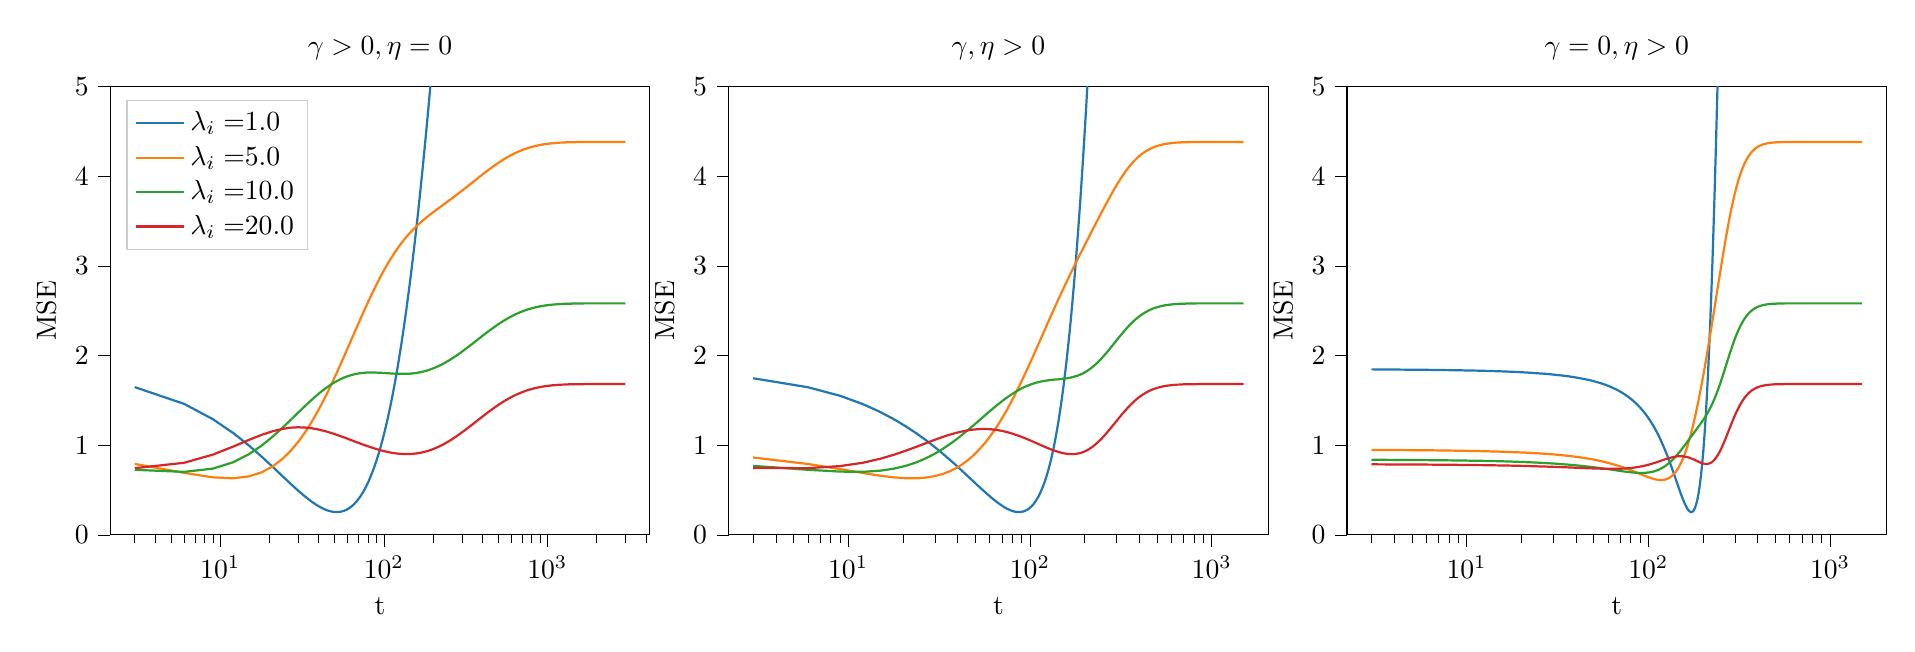 % This file was created with tikzplotlib v0.10.1.
\begin{tikzpicture}

\definecolor{crimson2143940}{RGB}{214,39,40}
\definecolor{darkgray176}{RGB}{176,176,176}
\definecolor{darkorange25512714}{RGB}{255,127,14}
\definecolor{forestgreen4416044}{RGB}{44,160,44}
\definecolor{lightgray204}{RGB}{204,204,204}
\definecolor{steelblue31119180}{RGB}{31,119,180}

\begin{groupplot}[group style={group size=3 by 1}]
\nextgroupplot[
legend cell align={left},
legend style={
  fill opacity=0.8,
  draw opacity=1,
  text opacity=1,
  at={(0.03,0.97)},
  anchor=north west,
  draw=lightgray204
},
log basis x={10},
tick align=outside,
tick pos=left,
title={\(\displaystyle \gamma > 0, \eta = 0\)},
x grid style={darkgray176},
xlabel={t},
xmin=2.124, xmax=4237.613,
xmode=log,
xtick style={color=black},
y grid style={darkgray176},
ylabel={MSE},
ymin=0, ymax=5,
ytick style={color=black}
]
\addplot [thick, steelblue31119180]
table {%
0 1.849
3 1.647
6 1.461
9 1.29
12 1.135
15 0.995
18 0.868
21 0.755
24 0.655
27 0.567
30 0.491
33 0.427
36 0.373
39 0.33
42 0.297
45 0.273
48 0.259
51 0.253
54 0.256
57 0.267
60 0.285
63 0.311
66 0.344
69 0.384
72 0.429
75 0.481
78 0.539
81 0.602
84 0.671
87 0.744
90 0.822
93 0.905
96 0.991
99 1.082
102 1.177
105 1.275
108 1.376
111 1.481
114 1.589
117 1.699
120 1.813
123 1.928
126 2.046
129 2.166
132 2.289
135 2.413
138 2.539
141 2.666
144 2.795
147 2.925
150 3.057
153 3.189
156 3.323
159 3.458
162 3.593
165 3.729
168 3.866
171 4.003
174 4.141
177 4.279
180 4.418
183 4.556
186 4.695
189 4.834
192 4.973
195 5.112
198 5.251
201 5.39
204 5.528
207 5.666
210 5.804
213 5.942
216 6.079
219 6.215
222 6.352
225 6.487
228 6.622
231 6.757
234 6.891
237 7.024
240 7.157
243 7.288
246 7.419
249 7.55
252 7.679
255 7.808
258 7.936
261 8.063
264 8.189
267 8.314
270 8.439
273 8.562
276 8.685
279 8.806
282 8.927
285 9.046
288 9.165
291 9.283
294 9.399
297 9.515
300 9.629
303 9.743
306 9.856
309 9.967
312 10.078
315 10.187
318 10.296
321 10.403
324 10.51
327 10.615
330 10.719
333 10.822
336 10.925
339 11.026
342 11.126
345 11.225
348 11.323
351 11.42
354 11.516
357 11.611
360 11.705
363 11.798
366 11.89
369 11.981
372 12.071
375 12.16
378 12.248
381 12.334
384 12.42
387 12.505
390 12.589
393 12.672
396 12.754
399 12.835
402 12.915
405 12.995
408 13.073
411 13.15
414 13.226
417 13.302
420 13.376
423 13.45
426 13.523
429 13.595
432 13.666
435 13.736
438 13.805
441 13.873
444 13.941
447 14.008
450 14.074
453 14.139
456 14.203
459 14.266
462 14.329
465 14.391
468 14.452
471 14.512
474 14.571
477 14.63
480 14.688
483 14.745
486 14.802
489 14.857
492 14.912
495 14.967
498 15.02
501 15.073
504 15.125
507 15.177
510 15.228
513 15.278
516 15.327
519 15.376
522 15.424
525 15.472
528 15.519
531 15.565
534 15.61
537 15.656
540 15.7
543 15.744
546 15.787
549 15.83
552 15.872
555 15.913
558 15.954
561 15.995
564 16.034
567 16.074
570 16.112
573 16.151
576 16.188
579 16.225
582 16.262
585 16.298
588 16.334
591 16.369
594 16.404
597 16.438
600 16.472
603 16.505
606 16.538
609 16.57
612 16.602
615 16.633
618 16.664
621 16.695
624 16.725
627 16.755
630 16.784
633 16.813
636 16.842
639 16.87
642 16.897
645 16.925
648 16.952
651 16.978
654 17.004
657 17.03
660 17.056
663 17.081
666 17.105
669 17.13
672 17.154
675 17.177
678 17.201
681 17.224
684 17.246
687 17.269
690 17.291
693 17.313
696 17.334
699 17.355
702 17.376
705 17.396
708 17.417
711 17.437
714 17.456
717 17.476
720 17.495
723 17.514
726 17.532
729 17.55
732 17.568
735 17.586
738 17.604
741 17.621
744 17.638
747 17.655
750 17.671
753 17.687
756 17.703
759 17.719
762 17.735
765 17.75
768 17.765
771 17.78
774 17.795
777 17.809
780 17.824
783 17.838
786 17.852
789 17.865
792 17.879
795 17.892
798 17.905
801 17.918
804 17.931
807 17.943
810 17.956
813 17.968
816 17.98
819 17.991
822 18.003
825 18.015
828 18.026
831 18.037
834 18.048
837 18.059
840 18.069
843 18.08
846 18.09
849 18.1
852 18.111
855 18.12
858 18.13
861 18.14
864 18.149
867 18.159
870 18.168
873 18.177
876 18.186
879 18.195
882 18.203
885 18.212
888 18.22
891 18.228
894 18.237
897 18.245
900 18.253
903 18.26
906 18.268
909 18.276
912 18.283
915 18.291
918 18.298
921 18.305
924 18.312
927 18.319
930 18.326
933 18.333
936 18.339
939 18.346
942 18.352
945 18.358
948 18.365
951 18.371
954 18.377
957 18.383
960 18.389
963 18.395
966 18.4
969 18.406
972 18.412
975 18.417
978 18.422
981 18.428
984 18.433
987 18.438
990 18.443
993 18.448
996 18.453
999 18.458
1002 18.463
1005 18.468
1008 18.472
1011 18.477
1014 18.481
1017 18.486
1020 18.49
1023 18.494
1026 18.499
1029 18.503
1032 18.507
1035 18.511
1038 18.515
1041 18.519
1044 18.523
1047 18.527
1050 18.531
1053 18.534
1056 18.538
1059 18.542
1062 18.545
1065 18.549
1068 18.552
1071 18.555
1074 18.559
1077 18.562
1080 18.565
1083 18.569
1086 18.572
1089 18.575
1092 18.578
1095 18.581
1098 18.584
1101 18.587
1104 18.59
1107 18.593
1110 18.595
1113 18.598
1116 18.601
1119 18.604
1122 18.606
1125 18.609
1128 18.611
1131 18.614
1134 18.616
1137 18.619
1140 18.621
1143 18.624
1146 18.626
1149 18.628
1152 18.631
1155 18.633
1158 18.635
1161 18.637
1164 18.639
1167 18.641
1170 18.643
1173 18.646
1176 18.648
1179 18.65
1182 18.651
1185 18.653
1188 18.655
1191 18.657
1194 18.659
1197 18.661
1200 18.663
1203 18.664
1206 18.666
1209 18.668
1212 18.67
1215 18.671
1218 18.673
1221 18.674
1224 18.676
1227 18.678
1230 18.679
1233 18.681
1236 18.682
1239 18.684
1242 18.685
1245 18.686
1248 18.688
1251 18.689
1254 18.691
1257 18.692
1260 18.693
1263 18.695
1266 18.696
1269 18.697
1272 18.698
1275 18.7
1278 18.701
1281 18.702
1284 18.703
1287 18.704
1290 18.706
1293 18.707
1296 18.708
1299 18.709
1302 18.71
1305 18.711
1308 18.712
1311 18.713
1314 18.714
1317 18.715
1320 18.716
1323 18.717
1326 18.718
1329 18.719
1332 18.72
1335 18.721
1338 18.722
1341 18.723
1344 18.723
1347 18.724
1350 18.725
1353 18.726
1356 18.727
1359 18.728
1362 18.728
1365 18.729
1368 18.73
1371 18.731
1374 18.732
1377 18.732
1380 18.733
1383 18.734
1386 18.734
1389 18.735
1392 18.736
1395 18.736
1398 18.737
1401 18.738
1404 18.738
1407 18.739
1410 18.74
1413 18.74
1416 18.741
1419 18.742
1422 18.742
1425 18.743
1428 18.743
1431 18.744
1434 18.744
1437 18.745
1440 18.745
1443 18.746
1446 18.747
1449 18.747
1452 18.748
1455 18.748
1458 18.749
1461 18.749
1464 18.75
1467 18.75
1470 18.75
1473 18.751
1476 18.751
1479 18.752
1482 18.752
1485 18.753
1488 18.753
1491 18.754
1494 18.754
1497 18.754
1500 18.755
1503 18.755
1506 18.756
1509 18.756
1512 18.756
1515 18.757
1518 18.757
1521 18.757
1524 18.758
1527 18.758
1530 18.758
1533 18.759
1536 18.759
1539 18.759
1542 18.76
1545 18.76
1548 18.76
1551 18.761
1554 18.761
1557 18.761
1560 18.762
1563 18.762
1566 18.762
1569 18.762
1572 18.763
1575 18.763
1578 18.763
1581 18.764
1584 18.764
1587 18.764
1590 18.764
1593 18.765
1596 18.765
1599 18.765
1602 18.765
1605 18.766
1608 18.766
1611 18.766
1614 18.766
1617 18.766
1620 18.767
1623 18.767
1626 18.767
1629 18.767
1632 18.768
1635 18.768
1638 18.768
1641 18.768
1644 18.768
1647 18.769
1650 18.769
1653 18.769
1656 18.769
1659 18.769
1662 18.769
1665 18.77
1668 18.77
1671 18.77
1674 18.77
1677 18.77
1680 18.77
1683 18.771
1686 18.771
1689 18.771
1692 18.771
1695 18.771
1698 18.771
1701 18.772
1704 18.772
1707 18.772
1710 18.772
1713 18.772
1716 18.772
1719 18.772
1722 18.773
1725 18.773
1728 18.773
1731 18.773
1734 18.773
1737 18.773
1740 18.773
1743 18.773
1746 18.774
1749 18.774
1752 18.774
1755 18.774
1758 18.774
1761 18.774
1764 18.774
1767 18.774
1770 18.774
1773 18.774
1776 18.775
1779 18.775
1782 18.775
1785 18.775
1788 18.775
1791 18.775
1794 18.775
1797 18.775
1800 18.775
1803 18.775
1806 18.776
1809 18.776
1812 18.776
1815 18.776
1818 18.776
1821 18.776
1824 18.776
1827 18.776
1830 18.776
1833 18.776
1836 18.776
1839 18.776
1842 18.776
1845 18.777
1848 18.777
1851 18.777
1854 18.777
1857 18.777
1860 18.777
1863 18.777
1866 18.777
1869 18.777
1872 18.777
1875 18.777
1878 18.777
1881 18.777
1884 18.777
1887 18.777
1890 18.777
1893 18.778
1896 18.778
1899 18.778
1902 18.778
1905 18.778
1908 18.778
1911 18.778
1914 18.778
1917 18.778
1920 18.778
1923 18.778
1926 18.778
1929 18.778
1932 18.778
1935 18.778
1938 18.778
1941 18.778
1944 18.778
1947 18.778
1950 18.778
1953 18.778
1956 18.779
1959 18.779
1962 18.779
1965 18.779
1968 18.779
1971 18.779
1974 18.779
1977 18.779
1980 18.779
1983 18.779
1986 18.779
1989 18.779
1992 18.779
1995 18.779
1998 18.779
2001 18.779
2004 18.779
2007 18.779
2010 18.779
2013 18.779
2016 18.779
2019 18.779
2022 18.779
2025 18.779
2028 18.779
2031 18.779
2034 18.779
2037 18.779
2040 18.779
2043 18.779
2046 18.78
2049 18.78
2052 18.78
2055 18.78
2058 18.78
2061 18.78
2064 18.78
2067 18.78
2070 18.78
2073 18.78
2076 18.78
2079 18.78
2082 18.78
2085 18.78
2088 18.78
2091 18.78
2094 18.78
2097 18.78
2100 18.78
2103 18.78
2106 18.78
2109 18.78
2112 18.78
2115 18.78
2118 18.78
2121 18.78
2124 18.78
2127 18.78
2130 18.78
2133 18.78
2136 18.78
2139 18.78
2142 18.78
2145 18.78
2148 18.78
2151 18.78
2154 18.78
2157 18.78
2160 18.78
2163 18.78
2166 18.78
2169 18.78
2172 18.78
2175 18.78
2178 18.78
2181 18.78
2184 18.78
2187 18.78
2190 18.78
2193 18.78
2196 18.78
2199 18.78
2202 18.78
2205 18.78
2208 18.78
2211 18.78
2214 18.781
2217 18.781
2220 18.781
2223 18.781
2226 18.781
2229 18.781
2232 18.781
2235 18.781
2238 18.781
2241 18.781
2244 18.781
2247 18.781
2250 18.781
2253 18.781
2256 18.781
2259 18.781
2262 18.781
2265 18.781
2268 18.781
2271 18.781
2274 18.781
2277 18.781
2280 18.781
2283 18.781
2286 18.781
2289 18.781
2292 18.781
2295 18.781
2298 18.781
2301 18.781
2304 18.781
2307 18.781
2310 18.781
2313 18.781
2316 18.781
2319 18.781
2322 18.781
2325 18.781
2328 18.781
2331 18.781
2334 18.781
2337 18.781
2340 18.781
2343 18.781
2346 18.781
2349 18.781
2352 18.781
2355 18.781
2358 18.781
2361 18.781
2364 18.781
2367 18.781
2370 18.781
2373 18.781
2376 18.781
2379 18.781
2382 18.781
2385 18.781
2388 18.781
2391 18.781
2394 18.781
2397 18.781
2400 18.781
2403 18.781
2406 18.781
2409 18.781
2412 18.781
2415 18.781
2418 18.781
2421 18.781
2424 18.781
2427 18.781
2430 18.781
2433 18.781
2436 18.781
2439 18.781
2442 18.781
2445 18.781
2448 18.781
2451 18.781
2454 18.781
2457 18.781
2460 18.781
2463 18.781
2466 18.781
2469 18.781
2472 18.781
2475 18.781
2478 18.781
2481 18.781
2484 18.781
2487 18.781
2490 18.781
2493 18.781
2496 18.781
2499 18.781
2502 18.781
2505 18.781
2508 18.781
2511 18.781
2514 18.781
2517 18.781
2520 18.781
2523 18.781
2526 18.781
2529 18.781
2532 18.781
2535 18.781
2538 18.781
2541 18.781
2544 18.781
2547 18.781
2550 18.781
2553 18.781
2556 18.781
2559 18.781
2562 18.781
2565 18.781
2568 18.781
2571 18.781
2574 18.781
2577 18.781
2580 18.781
2583 18.781
2586 18.781
2589 18.781
2592 18.781
2595 18.781
2598 18.781
2601 18.781
2604 18.781
2607 18.781
2610 18.781
2613 18.781
2616 18.781
2619 18.781
2622 18.781
2625 18.781
2628 18.781
2631 18.781
2634 18.781
2637 18.781
2640 18.781
2643 18.781
2646 18.781
2649 18.781
2652 18.781
2655 18.781
2658 18.781
2661 18.781
2664 18.781
2667 18.781
2670 18.781
2673 18.781
2676 18.781
2679 18.781
2682 18.781
2685 18.781
2688 18.781
2691 18.781
2694 18.781
2697 18.781
2700 18.781
2703 18.781
2706 18.781
2709 18.781
2712 18.781
2715 18.781
2718 18.781
2721 18.781
2724 18.781
2727 18.781
2730 18.781
2733 18.781
2736 18.781
2739 18.781
2742 18.781
2745 18.781
2748 18.781
2751 18.781
2754 18.781
2757 18.781
2760 18.781
2763 18.781
2766 18.781
2769 18.781
2772 18.781
2775 18.781
2778 18.781
2781 18.781
2784 18.781
2787 18.781
2790 18.781
2793 18.781
2796 18.781
2799 18.781
2802 18.781
2805 18.781
2808 18.781
2811 18.781
2814 18.781
2817 18.781
2820 18.781
2823 18.781
2826 18.781
2829 18.781
2832 18.781
2835 18.781
2838 18.781
2841 18.781
2844 18.781
2847 18.781
2850 18.781
2853 18.781
2856 18.781
2859 18.781
2862 18.781
2865 18.781
2868 18.781
2871 18.781
2874 18.781
2877 18.781
2880 18.781
2883 18.781
2886 18.781
2889 18.781
2892 18.781
2895 18.781
2898 18.781
2901 18.781
2904 18.781
2907 18.781
2910 18.781
2913 18.781
2916 18.781
2919 18.781
2922 18.781
2925 18.781
2928 18.781
2931 18.781
2934 18.781
2937 18.781
2940 18.781
2943 18.781
2946 18.781
2949 18.781
2952 18.781
2955 18.781
2958 18.781
2961 18.781
2964 18.781
2967 18.781
2970 18.781
2973 18.781
2976 18.781
2979 18.781
2982 18.781
2985 18.781
2988 18.781
2991 18.781
2994 18.781
2997 18.781
3000 18.781
};
\addlegendentry{$\lambda_i=$1.0}
\addplot [thick, darkorange25512714]
table {%
0 0.951
3 0.791
6 0.691
9 0.641
12 0.63
15 0.652
18 0.699
21 0.765
24 0.846
27 0.938
30 1.038
33 1.143
36 1.251
39 1.361
42 1.47
45 1.579
48 1.685
51 1.788
54 1.888
57 1.985
60 2.078
63 2.167
66 2.251
69 2.332
72 2.408
75 2.481
78 2.549
81 2.614
84 2.675
87 2.733
90 2.787
93 2.839
96 2.887
99 2.932
102 2.974
105 3.014
108 3.052
111 3.087
114 3.12
117 3.152
120 3.181
123 3.209
126 3.235
129 3.259
132 3.283
135 3.305
138 3.325
141 3.345
144 3.364
147 3.381
150 3.398
153 3.414
156 3.43
159 3.444
162 3.458
165 3.471
168 3.484
171 3.497
174 3.508
177 3.52
180 3.531
183 3.542
186 3.552
189 3.562
192 3.572
195 3.581
198 3.591
201 3.6
204 3.608
207 3.617
210 3.626
213 3.634
216 3.642
219 3.65
222 3.658
225 3.666
228 3.673
231 3.681
234 3.688
237 3.696
240 3.703
243 3.71
246 3.718
249 3.725
252 3.732
255 3.739
258 3.745
261 3.752
264 3.759
267 3.766
270 3.772
273 3.779
276 3.786
279 3.792
282 3.798
285 3.805
288 3.811
291 3.818
294 3.824
297 3.83
300 3.836
303 3.842
306 3.848
309 3.854
312 3.86
315 3.866
318 3.872
321 3.878
324 3.884
327 3.89
330 3.896
333 3.901
336 3.907
339 3.912
342 3.918
345 3.924
348 3.929
351 3.934
354 3.94
357 3.945
360 3.95
363 3.956
366 3.961
369 3.966
372 3.971
375 3.976
378 3.981
381 3.986
384 3.991
387 3.996
390 4.001
393 4.005
396 4.01
399 4.015
402 4.019
405 4.024
408 4.029
411 4.033
414 4.038
417 4.042
420 4.046
423 4.051
426 4.055
429 4.059
432 4.063
435 4.067
438 4.072
441 4.076
444 4.08
447 4.084
450 4.088
453 4.091
456 4.095
459 4.099
462 4.103
465 4.106
468 4.11
471 4.114
474 4.117
477 4.121
480 4.124
483 4.128
486 4.131
489 4.135
492 4.138
495 4.141
498 4.144
501 4.148
504 4.151
507 4.154
510 4.157
513 4.16
516 4.163
519 4.166
522 4.169
525 4.172
528 4.175
531 4.178
534 4.181
537 4.183
540 4.186
543 4.189
546 4.191
549 4.194
552 4.197
555 4.199
558 4.202
561 4.204
564 4.207
567 4.209
570 4.212
573 4.214
576 4.216
579 4.219
582 4.221
585 4.223
588 4.225
591 4.228
594 4.23
597 4.232
600 4.234
603 4.236
606 4.238
609 4.24
612 4.242
615 4.244
618 4.246
621 4.248
624 4.25
627 4.252
630 4.254
633 4.255
636 4.257
639 4.259
642 4.261
645 4.262
648 4.264
651 4.266
654 4.267
657 4.269
660 4.271
663 4.272
666 4.274
669 4.275
672 4.277
675 4.278
678 4.28
681 4.281
684 4.283
687 4.284
690 4.286
693 4.287
696 4.288
699 4.29
702 4.291
705 4.292
708 4.294
711 4.295
714 4.296
717 4.297
720 4.299
723 4.3
726 4.301
729 4.302
732 4.303
735 4.304
738 4.305
741 4.307
744 4.308
747 4.309
750 4.31
753 4.311
756 4.312
759 4.313
762 4.314
765 4.315
768 4.316
771 4.317
774 4.318
777 4.319
780 4.32
783 4.32
786 4.321
789 4.322
792 4.323
795 4.324
798 4.325
801 4.326
804 4.326
807 4.327
810 4.328
813 4.329
816 4.33
819 4.33
822 4.331
825 4.332
828 4.332
831 4.333
834 4.334
837 4.335
840 4.335
843 4.336
846 4.337
849 4.337
852 4.338
855 4.339
858 4.339
861 4.34
864 4.34
867 4.341
870 4.342
873 4.342
876 4.343
879 4.343
882 4.344
885 4.344
888 4.345
891 4.346
894 4.346
897 4.347
900 4.347
903 4.348
906 4.348
909 4.349
912 4.349
915 4.35
918 4.35
921 4.35
924 4.351
927 4.351
930 4.352
933 4.352
936 4.353
939 4.353
942 4.353
945 4.354
948 4.354
951 4.355
954 4.355
957 4.355
960 4.356
963 4.356
966 4.357
969 4.357
972 4.357
975 4.358
978 4.358
981 4.358
984 4.359
987 4.359
990 4.359
993 4.36
996 4.36
999 4.36
1002 4.361
1005 4.361
1008 4.361
1011 4.362
1014 4.362
1017 4.362
1020 4.362
1023 4.363
1026 4.363
1029 4.363
1032 4.363
1035 4.364
1038 4.364
1041 4.364
1044 4.365
1047 4.365
1050 4.365
1053 4.365
1056 4.365
1059 4.366
1062 4.366
1065 4.366
1068 4.366
1071 4.367
1074 4.367
1077 4.367
1080 4.367
1083 4.367
1086 4.368
1089 4.368
1092 4.368
1095 4.368
1098 4.368
1101 4.369
1104 4.369
1107 4.369
1110 4.369
1113 4.369
1116 4.37
1119 4.37
1122 4.37
1125 4.37
1128 4.37
1131 4.37
1134 4.371
1137 4.371
1140 4.371
1143 4.371
1146 4.371
1149 4.371
1152 4.371
1155 4.372
1158 4.372
1161 4.372
1164 4.372
1167 4.372
1170 4.372
1173 4.372
1176 4.373
1179 4.373
1182 4.373
1185 4.373
1188 4.373
1191 4.373
1194 4.373
1197 4.373
1200 4.374
1203 4.374
1206 4.374
1209 4.374
1212 4.374
1215 4.374
1218 4.374
1221 4.374
1224 4.374
1227 4.375
1230 4.375
1233 4.375
1236 4.375
1239 4.375
1242 4.375
1245 4.375
1248 4.375
1251 4.375
1254 4.375
1257 4.375
1260 4.376
1263 4.376
1266 4.376
1269 4.376
1272 4.376
1275 4.376
1278 4.376
1281 4.376
1284 4.376
1287 4.376
1290 4.376
1293 4.376
1296 4.376
1299 4.377
1302 4.377
1305 4.377
1308 4.377
1311 4.377
1314 4.377
1317 4.377
1320 4.377
1323 4.377
1326 4.377
1329 4.377
1332 4.377
1335 4.377
1338 4.377
1341 4.377
1344 4.377
1347 4.378
1350 4.378
1353 4.378
1356 4.378
1359 4.378
1362 4.378
1365 4.378
1368 4.378
1371 4.378
1374 4.378
1377 4.378
1380 4.378
1383 4.378
1386 4.378
1389 4.378
1392 4.378
1395 4.378
1398 4.378
1401 4.378
1404 4.378
1407 4.379
1410 4.379
1413 4.379
1416 4.379
1419 4.379
1422 4.379
1425 4.379
1428 4.379
1431 4.379
1434 4.379
1437 4.379
1440 4.379
1443 4.379
1446 4.379
1449 4.379
1452 4.379
1455 4.379
1458 4.379
1461 4.379
1464 4.379
1467 4.379
1470 4.379
1473 4.379
1476 4.379
1479 4.379
1482 4.379
1485 4.379
1488 4.379
1491 4.379
1494 4.379
1497 4.38
1500 4.38
1503 4.38
1506 4.38
1509 4.38
1512 4.38
1515 4.38
1518 4.38
1521 4.38
1524 4.38
1527 4.38
1530 4.38
1533 4.38
1536 4.38
1539 4.38
1542 4.38
1545 4.38
1548 4.38
1551 4.38
1554 4.38
1557 4.38
1560 4.38
1563 4.38
1566 4.38
1569 4.38
1572 4.38
1575 4.38
1578 4.38
1581 4.38
1584 4.38
1587 4.38
1590 4.38
1593 4.38
1596 4.38
1599 4.38
1602 4.38
1605 4.38
1608 4.38
1611 4.38
1614 4.38
1617 4.38
1620 4.38
1623 4.38
1626 4.38
1629 4.38
1632 4.38
1635 4.38
1638 4.38
1641 4.38
1644 4.38
1647 4.38
1650 4.38
1653 4.38
1656 4.38
1659 4.38
1662 4.38
1665 4.38
1668 4.381
1671 4.381
1674 4.381
1677 4.381
1680 4.381
1683 4.381
1686 4.381
1689 4.381
1692 4.381
1695 4.381
1698 4.381
1701 4.381
1704 4.381
1707 4.381
1710 4.381
1713 4.381
1716 4.381
1719 4.381
1722 4.381
1725 4.381
1728 4.381
1731 4.381
1734 4.381
1737 4.381
1740 4.381
1743 4.381
1746 4.381
1749 4.381
1752 4.381
1755 4.381
1758 4.381
1761 4.381
1764 4.381
1767 4.381
1770 4.381
1773 4.381
1776 4.381
1779 4.381
1782 4.381
1785 4.381
1788 4.381
1791 4.381
1794 4.381
1797 4.381
1800 4.381
1803 4.381
1806 4.381
1809 4.381
1812 4.381
1815 4.381
1818 4.381
1821 4.381
1824 4.381
1827 4.381
1830 4.381
1833 4.381
1836 4.381
1839 4.381
1842 4.381
1845 4.381
1848 4.381
1851 4.381
1854 4.381
1857 4.381
1860 4.381
1863 4.381
1866 4.381
1869 4.381
1872 4.381
1875 4.381
1878 4.381
1881 4.381
1884 4.381
1887 4.381
1890 4.381
1893 4.381
1896 4.381
1899 4.381
1902 4.381
1905 4.381
1908 4.381
1911 4.381
1914 4.381
1917 4.381
1920 4.381
1923 4.381
1926 4.381
1929 4.381
1932 4.381
1935 4.381
1938 4.381
1941 4.381
1944 4.381
1947 4.381
1950 4.381
1953 4.381
1956 4.381
1959 4.381
1962 4.381
1965 4.381
1968 4.381
1971 4.381
1974 4.381
1977 4.381
1980 4.381
1983 4.381
1986 4.381
1989 4.381
1992 4.381
1995 4.381
1998 4.381
2001 4.381
2004 4.381
2007 4.381
2010 4.381
2013 4.381
2016 4.381
2019 4.381
2022 4.381
2025 4.381
2028 4.381
2031 4.381
2034 4.381
2037 4.381
2040 4.381
2043 4.381
2046 4.381
2049 4.381
2052 4.381
2055 4.381
2058 4.381
2061 4.381
2064 4.381
2067 4.381
2070 4.381
2073 4.381
2076 4.381
2079 4.381
2082 4.381
2085 4.381
2088 4.381
2091 4.381
2094 4.381
2097 4.381
2100 4.381
2103 4.381
2106 4.381
2109 4.381
2112 4.381
2115 4.381
2118 4.381
2121 4.381
2124 4.381
2127 4.381
2130 4.381
2133 4.381
2136 4.381
2139 4.381
2142 4.381
2145 4.381
2148 4.381
2151 4.381
2154 4.381
2157 4.381
2160 4.381
2163 4.381
2166 4.381
2169 4.381
2172 4.381
2175 4.381
2178 4.381
2181 4.381
2184 4.381
2187 4.381
2190 4.381
2193 4.381
2196 4.381
2199 4.381
2202 4.381
2205 4.381
2208 4.381
2211 4.381
2214 4.381
2217 4.381
2220 4.381
2223 4.381
2226 4.381
2229 4.381
2232 4.381
2235 4.381
2238 4.381
2241 4.381
2244 4.381
2247 4.381
2250 4.381
2253 4.381
2256 4.381
2259 4.381
2262 4.381
2265 4.381
2268 4.381
2271 4.381
2274 4.381
2277 4.381
2280 4.381
2283 4.381
2286 4.381
2289 4.381
2292 4.381
2295 4.381
2298 4.381
2301 4.381
2304 4.381
2307 4.381
2310 4.381
2313 4.381
2316 4.381
2319 4.381
2322 4.381
2325 4.381
2328 4.381
2331 4.381
2334 4.381
2337 4.381
2340 4.381
2343 4.381
2346 4.381
2349 4.381
2352 4.381
2355 4.381
2358 4.381
2361 4.381
2364 4.381
2367 4.381
2370 4.381
2373 4.381
2376 4.381
2379 4.381
2382 4.381
2385 4.381
2388 4.381
2391 4.381
2394 4.381
2397 4.381
2400 4.381
2403 4.381
2406 4.381
2409 4.381
2412 4.381
2415 4.381
2418 4.381
2421 4.381
2424 4.381
2427 4.381
2430 4.381
2433 4.381
2436 4.381
2439 4.381
2442 4.381
2445 4.381
2448 4.381
2451 4.381
2454 4.381
2457 4.381
2460 4.381
2463 4.381
2466 4.381
2469 4.381
2472 4.381
2475 4.381
2478 4.381
2481 4.381
2484 4.381
2487 4.381
2490 4.381
2493 4.381
2496 4.381
2499 4.381
2502 4.381
2505 4.381
2508 4.381
2511 4.381
2514 4.381
2517 4.381
2520 4.381
2523 4.381
2526 4.381
2529 4.381
2532 4.381
2535 4.381
2538 4.381
2541 4.381
2544 4.381
2547 4.381
2550 4.381
2553 4.381
2556 4.381
2559 4.381
2562 4.381
2565 4.381
2568 4.381
2571 4.381
2574 4.381
2577 4.381
2580 4.381
2583 4.381
2586 4.381
2589 4.381
2592 4.381
2595 4.381
2598 4.381
2601 4.381
2604 4.381
2607 4.381
2610 4.381
2613 4.381
2616 4.381
2619 4.381
2622 4.381
2625 4.381
2628 4.381
2631 4.381
2634 4.381
2637 4.381
2640 4.381
2643 4.381
2646 4.381
2649 4.381
2652 4.381
2655 4.381
2658 4.381
2661 4.381
2664 4.381
2667 4.381
2670 4.381
2673 4.381
2676 4.381
2679 4.381
2682 4.381
2685 4.381
2688 4.381
2691 4.381
2694 4.381
2697 4.381
2700 4.381
2703 4.381
2706 4.381
2709 4.381
2712 4.381
2715 4.381
2718 4.381
2721 4.381
2724 4.381
2727 4.381
2730 4.381
2733 4.381
2736 4.381
2739 4.381
2742 4.381
2745 4.381
2748 4.381
2751 4.381
2754 4.381
2757 4.381
2760 4.381
2763 4.381
2766 4.381
2769 4.381
2772 4.381
2775 4.381
2778 4.381
2781 4.381
2784 4.381
2787 4.381
2790 4.381
2793 4.381
2796 4.381
2799 4.381
2802 4.381
2805 4.381
2808 4.381
2811 4.381
2814 4.381
2817 4.381
2820 4.381
2823 4.381
2826 4.381
2829 4.381
2832 4.381
2835 4.381
2838 4.381
2841 4.381
2844 4.381
2847 4.381
2850 4.381
2853 4.381
2856 4.381
2859 4.381
2862 4.381
2865 4.381
2868 4.381
2871 4.381
2874 4.381
2877 4.381
2880 4.381
2883 4.381
2886 4.381
2889 4.381
2892 4.381
2895 4.381
2898 4.381
2901 4.381
2904 4.381
2907 4.381
2910 4.381
2913 4.381
2916 4.381
2919 4.381
2922 4.381
2925 4.381
2928 4.381
2931 4.381
2934 4.381
2937 4.381
2940 4.381
2943 4.381
2946 4.381
2949 4.381
2952 4.381
2955 4.381
2958 4.381
2961 4.381
2964 4.381
2967 4.381
2970 4.381
2973 4.381
2976 4.381
2979 4.381
2982 4.381
2985 4.381
2988 4.381
2991 4.381
2994 4.381
2997 4.381
3000 4.381
};
\addlegendentry{$\lambda_i=$5.0}
\addplot [thick, forestgreen4416044]
table {%
0 0.841
3 0.725
6 0.702
9 0.738
12 0.809
15 0.9
18 0.998
21 1.098
24 1.193
27 1.283
30 1.364
33 1.437
36 1.501
39 1.557
42 1.605
45 1.646
48 1.681
51 1.709
54 1.733
57 1.753
60 1.768
63 1.78
66 1.79
69 1.797
72 1.803
75 1.806
78 1.809
81 1.81
84 1.81
87 1.81
90 1.809
93 1.808
96 1.807
99 1.805
102 1.804
105 1.802
108 1.801
111 1.799
114 1.798
117 1.797
120 1.796
123 1.795
126 1.795
129 1.795
132 1.795
135 1.795
138 1.796
141 1.796
144 1.797
147 1.799
150 1.8
153 1.802
156 1.804
159 1.806
162 1.809
165 1.811
168 1.814
171 1.817
174 1.821
177 1.824
180 1.828
183 1.831
186 1.835
189 1.839
192 1.844
195 1.848
198 1.853
201 1.857
204 1.862
207 1.867
210 1.872
213 1.877
216 1.882
219 1.887
222 1.892
225 1.897
228 1.903
231 1.908
234 1.914
237 1.919
240 1.925
243 1.931
246 1.936
249 1.942
252 1.948
255 1.954
258 1.959
261 1.965
264 1.971
267 1.977
270 1.983
273 1.989
276 1.994
279 2.0
282 2.006
285 2.012
288 2.018
291 2.024
294 2.029
297 2.035
300 2.041
303 2.047
306 2.053
309 2.058
312 2.064
315 2.07
318 2.075
321 2.081
324 2.087
327 2.092
330 2.098
333 2.103
336 2.109
339 2.114
342 2.12
345 2.125
348 2.13
351 2.136
354 2.141
357 2.146
360 2.151
363 2.157
366 2.162
369 2.167
372 2.172
375 2.177
378 2.182
381 2.187
384 2.192
387 2.196
390 2.201
393 2.206
396 2.211
399 2.215
402 2.22
405 2.224
408 2.229
411 2.233
414 2.238
417 2.242
420 2.247
423 2.251
426 2.255
429 2.259
432 2.264
435 2.268
438 2.272
441 2.276
444 2.28
447 2.284
450 2.288
453 2.291
456 2.295
459 2.299
462 2.303
465 2.307
468 2.31
471 2.314
474 2.317
477 2.321
480 2.324
483 2.328
486 2.331
489 2.335
492 2.338
495 2.341
498 2.345
501 2.348
504 2.351
507 2.354
510 2.357
513 2.36
516 2.363
519 2.366
522 2.369
525 2.372
528 2.375
531 2.378
534 2.381
537 2.383
540 2.386
543 2.389
546 2.391
549 2.394
552 2.397
555 2.399
558 2.402
561 2.404
564 2.407
567 2.409
570 2.412
573 2.414
576 2.416
579 2.419
582 2.421
585 2.423
588 2.425
591 2.428
594 2.43
597 2.432
600 2.434
603 2.436
606 2.438
609 2.44
612 2.442
615 2.444
618 2.446
621 2.448
624 2.45
627 2.452
630 2.454
633 2.455
636 2.457
639 2.459
642 2.461
645 2.462
648 2.464
651 2.466
654 2.467
657 2.469
660 2.471
663 2.472
666 2.474
669 2.475
672 2.477
675 2.478
678 2.48
681 2.481
684 2.483
687 2.484
690 2.486
693 2.487
696 2.488
699 2.49
702 2.491
705 2.492
708 2.494
711 2.495
714 2.496
717 2.497
720 2.499
723 2.5
726 2.501
729 2.502
732 2.503
735 2.504
738 2.505
741 2.507
744 2.508
747 2.509
750 2.51
753 2.511
756 2.512
759 2.513
762 2.514
765 2.515
768 2.516
771 2.517
774 2.518
777 2.519
780 2.52
783 2.52
786 2.521
789 2.522
792 2.523
795 2.524
798 2.525
801 2.526
804 2.526
807 2.527
810 2.528
813 2.529
816 2.53
819 2.53
822 2.531
825 2.532
828 2.532
831 2.533
834 2.534
837 2.535
840 2.535
843 2.536
846 2.537
849 2.537
852 2.538
855 2.539
858 2.539
861 2.54
864 2.54
867 2.541
870 2.542
873 2.542
876 2.543
879 2.543
882 2.544
885 2.544
888 2.545
891 2.546
894 2.546
897 2.547
900 2.547
903 2.548
906 2.548
909 2.549
912 2.549
915 2.55
918 2.55
921 2.55
924 2.551
927 2.551
930 2.552
933 2.552
936 2.553
939 2.553
942 2.553
945 2.554
948 2.554
951 2.555
954 2.555
957 2.555
960 2.556
963 2.556
966 2.557
969 2.557
972 2.557
975 2.558
978 2.558
981 2.558
984 2.559
987 2.559
990 2.559
993 2.56
996 2.56
999 2.56
1002 2.561
1005 2.561
1008 2.561
1011 2.562
1014 2.562
1017 2.562
1020 2.562
1023 2.563
1026 2.563
1029 2.563
1032 2.563
1035 2.564
1038 2.564
1041 2.564
1044 2.565
1047 2.565
1050 2.565
1053 2.565
1056 2.565
1059 2.566
1062 2.566
1065 2.566
1068 2.566
1071 2.567
1074 2.567
1077 2.567
1080 2.567
1083 2.567
1086 2.568
1089 2.568
1092 2.568
1095 2.568
1098 2.568
1101 2.569
1104 2.569
1107 2.569
1110 2.569
1113 2.569
1116 2.57
1119 2.57
1122 2.57
1125 2.57
1128 2.57
1131 2.57
1134 2.571
1137 2.571
1140 2.571
1143 2.571
1146 2.571
1149 2.571
1152 2.571
1155 2.572
1158 2.572
1161 2.572
1164 2.572
1167 2.572
1170 2.572
1173 2.572
1176 2.573
1179 2.573
1182 2.573
1185 2.573
1188 2.573
1191 2.573
1194 2.573
1197 2.573
1200 2.574
1203 2.574
1206 2.574
1209 2.574
1212 2.574
1215 2.574
1218 2.574
1221 2.574
1224 2.574
1227 2.575
1230 2.575
1233 2.575
1236 2.575
1239 2.575
1242 2.575
1245 2.575
1248 2.575
1251 2.575
1254 2.575
1257 2.575
1260 2.576
1263 2.576
1266 2.576
1269 2.576
1272 2.576
1275 2.576
1278 2.576
1281 2.576
1284 2.576
1287 2.576
1290 2.576
1293 2.576
1296 2.576
1299 2.577
1302 2.577
1305 2.577
1308 2.577
1311 2.577
1314 2.577
1317 2.577
1320 2.577
1323 2.577
1326 2.577
1329 2.577
1332 2.577
1335 2.577
1338 2.577
1341 2.577
1344 2.577
1347 2.578
1350 2.578
1353 2.578
1356 2.578
1359 2.578
1362 2.578
1365 2.578
1368 2.578
1371 2.578
1374 2.578
1377 2.578
1380 2.578
1383 2.578
1386 2.578
1389 2.578
1392 2.578
1395 2.578
1398 2.578
1401 2.578
1404 2.578
1407 2.579
1410 2.579
1413 2.579
1416 2.579
1419 2.579
1422 2.579
1425 2.579
1428 2.579
1431 2.579
1434 2.579
1437 2.579
1440 2.579
1443 2.579
1446 2.579
1449 2.579
1452 2.579
1455 2.579
1458 2.579
1461 2.579
1464 2.579
1467 2.579
1470 2.579
1473 2.579
1476 2.579
1479 2.579
1482 2.579
1485 2.579
1488 2.579
1491 2.579
1494 2.579
1497 2.58
1500 2.58
1503 2.58
1506 2.58
1509 2.58
1512 2.58
1515 2.58
1518 2.58
1521 2.58
1524 2.58
1527 2.58
1530 2.58
1533 2.58
1536 2.58
1539 2.58
1542 2.58
1545 2.58
1548 2.58
1551 2.58
1554 2.58
1557 2.58
1560 2.58
1563 2.58
1566 2.58
1569 2.58
1572 2.58
1575 2.58
1578 2.58
1581 2.58
1584 2.58
1587 2.58
1590 2.58
1593 2.58
1596 2.58
1599 2.58
1602 2.58
1605 2.58
1608 2.58
1611 2.58
1614 2.58
1617 2.58
1620 2.58
1623 2.58
1626 2.58
1629 2.58
1632 2.58
1635 2.58
1638 2.58
1641 2.58
1644 2.58
1647 2.58
1650 2.58
1653 2.58
1656 2.58
1659 2.58
1662 2.58
1665 2.58
1668 2.581
1671 2.581
1674 2.581
1677 2.581
1680 2.581
1683 2.581
1686 2.581
1689 2.581
1692 2.581
1695 2.581
1698 2.581
1701 2.581
1704 2.581
1707 2.581
1710 2.581
1713 2.581
1716 2.581
1719 2.581
1722 2.581
1725 2.581
1728 2.581
1731 2.581
1734 2.581
1737 2.581
1740 2.581
1743 2.581
1746 2.581
1749 2.581
1752 2.581
1755 2.581
1758 2.581
1761 2.581
1764 2.581
1767 2.581
1770 2.581
1773 2.581
1776 2.581
1779 2.581
1782 2.581
1785 2.581
1788 2.581
1791 2.581
1794 2.581
1797 2.581
1800 2.581
1803 2.581
1806 2.581
1809 2.581
1812 2.581
1815 2.581
1818 2.581
1821 2.581
1824 2.581
1827 2.581
1830 2.581
1833 2.581
1836 2.581
1839 2.581
1842 2.581
1845 2.581
1848 2.581
1851 2.581
1854 2.581
1857 2.581
1860 2.581
1863 2.581
1866 2.581
1869 2.581
1872 2.581
1875 2.581
1878 2.581
1881 2.581
1884 2.581
1887 2.581
1890 2.581
1893 2.581
1896 2.581
1899 2.581
1902 2.581
1905 2.581
1908 2.581
1911 2.581
1914 2.581
1917 2.581
1920 2.581
1923 2.581
1926 2.581
1929 2.581
1932 2.581
1935 2.581
1938 2.581
1941 2.581
1944 2.581
1947 2.581
1950 2.581
1953 2.581
1956 2.581
1959 2.581
1962 2.581
1965 2.581
1968 2.581
1971 2.581
1974 2.581
1977 2.581
1980 2.581
1983 2.581
1986 2.581
1989 2.581
1992 2.581
1995 2.581
1998 2.581
2001 2.581
2004 2.581
2007 2.581
2010 2.581
2013 2.581
2016 2.581
2019 2.581
2022 2.581
2025 2.581
2028 2.581
2031 2.581
2034 2.581
2037 2.581
2040 2.581
2043 2.581
2046 2.581
2049 2.581
2052 2.581
2055 2.581
2058 2.581
2061 2.581
2064 2.581
2067 2.581
2070 2.581
2073 2.581
2076 2.581
2079 2.581
2082 2.581
2085 2.581
2088 2.581
2091 2.581
2094 2.581
2097 2.581
2100 2.581
2103 2.581
2106 2.581
2109 2.581
2112 2.581
2115 2.581
2118 2.581
2121 2.581
2124 2.581
2127 2.581
2130 2.581
2133 2.581
2136 2.581
2139 2.581
2142 2.581
2145 2.581
2148 2.581
2151 2.581
2154 2.581
2157 2.581
2160 2.581
2163 2.581
2166 2.581
2169 2.581
2172 2.581
2175 2.581
2178 2.581
2181 2.581
2184 2.581
2187 2.581
2190 2.581
2193 2.581
2196 2.581
2199 2.581
2202 2.581
2205 2.581
2208 2.581
2211 2.581
2214 2.581
2217 2.581
2220 2.581
2223 2.581
2226 2.581
2229 2.581
2232 2.581
2235 2.581
2238 2.581
2241 2.581
2244 2.581
2247 2.581
2250 2.581
2253 2.581
2256 2.581
2259 2.581
2262 2.581
2265 2.581
2268 2.581
2271 2.581
2274 2.581
2277 2.581
2280 2.581
2283 2.581
2286 2.581
2289 2.581
2292 2.581
2295 2.581
2298 2.581
2301 2.581
2304 2.581
2307 2.581
2310 2.581
2313 2.581
2316 2.581
2319 2.581
2322 2.581
2325 2.581
2328 2.581
2331 2.581
2334 2.581
2337 2.581
2340 2.581
2343 2.581
2346 2.581
2349 2.581
2352 2.581
2355 2.581
2358 2.581
2361 2.581
2364 2.581
2367 2.581
2370 2.581
2373 2.581
2376 2.581
2379 2.581
2382 2.581
2385 2.581
2388 2.581
2391 2.581
2394 2.581
2397 2.581
2400 2.581
2403 2.581
2406 2.581
2409 2.581
2412 2.581
2415 2.581
2418 2.581
2421 2.581
2424 2.581
2427 2.581
2430 2.581
2433 2.581
2436 2.581
2439 2.581
2442 2.581
2445 2.581
2448 2.581
2451 2.581
2454 2.581
2457 2.581
2460 2.581
2463 2.581
2466 2.581
2469 2.581
2472 2.581
2475 2.581
2478 2.581
2481 2.581
2484 2.581
2487 2.581
2490 2.581
2493 2.581
2496 2.581
2499 2.581
2502 2.581
2505 2.581
2508 2.581
2511 2.581
2514 2.581
2517 2.581
2520 2.581
2523 2.581
2526 2.581
2529 2.581
2532 2.581
2535 2.581
2538 2.581
2541 2.581
2544 2.581
2547 2.581
2550 2.581
2553 2.581
2556 2.581
2559 2.581
2562 2.581
2565 2.581
2568 2.581
2571 2.581
2574 2.581
2577 2.581
2580 2.581
2583 2.581
2586 2.581
2589 2.581
2592 2.581
2595 2.581
2598 2.581
2601 2.581
2604 2.581
2607 2.581
2610 2.581
2613 2.581
2616 2.581
2619 2.581
2622 2.581
2625 2.581
2628 2.581
2631 2.581
2634 2.581
2637 2.581
2640 2.581
2643 2.581
2646 2.581
2649 2.581
2652 2.581
2655 2.581
2658 2.581
2661 2.581
2664 2.581
2667 2.581
2670 2.581
2673 2.581
2676 2.581
2679 2.581
2682 2.581
2685 2.581
2688 2.581
2691 2.581
2694 2.581
2697 2.581
2700 2.581
2703 2.581
2706 2.581
2709 2.581
2712 2.581
2715 2.581
2718 2.581
2721 2.581
2724 2.581
2727 2.581
2730 2.581
2733 2.581
2736 2.581
2739 2.581
2742 2.581
2745 2.581
2748 2.581
2751 2.581
2754 2.581
2757 2.581
2760 2.581
2763 2.581
2766 2.581
2769 2.581
2772 2.581
2775 2.581
2778 2.581
2781 2.581
2784 2.581
2787 2.581
2790 2.581
2793 2.581
2796 2.581
2799 2.581
2802 2.581
2805 2.581
2808 2.581
2811 2.581
2814 2.581
2817 2.581
2820 2.581
2823 2.581
2826 2.581
2829 2.581
2832 2.581
2835 2.581
2838 2.581
2841 2.581
2844 2.581
2847 2.581
2850 2.581
2853 2.581
2856 2.581
2859 2.581
2862 2.581
2865 2.581
2868 2.581
2871 2.581
2874 2.581
2877 2.581
2880 2.581
2883 2.581
2886 2.581
2889 2.581
2892 2.581
2895 2.581
2898 2.581
2901 2.581
2904 2.581
2907 2.581
2910 2.581
2913 2.581
2916 2.581
2919 2.581
2922 2.581
2925 2.581
2928 2.581
2931 2.581
2934 2.581
2937 2.581
2940 2.581
2943 2.581
2946 2.581
2949 2.581
2952 2.581
2955 2.581
2958 2.581
2961 2.581
2964 2.581
2967 2.581
2970 2.581
2973 2.581
2976 2.581
2979 2.581
2982 2.581
2985 2.581
2988 2.581
2991 2.581
2994 2.581
2997 2.581
3000 2.581
};
\addlegendentry{$\lambda_i=$10.0}
\addplot [thick, crimson2143940]
table {%
0 0.789
3 0.743
6 0.803
9 0.894
12 0.984
15 1.059
18 1.116
21 1.156
24 1.181
27 1.195
30 1.199
33 1.196
36 1.189
39 1.178
42 1.164
45 1.15
48 1.134
51 1.118
54 1.102
57 1.087
60 1.072
63 1.057
66 1.043
69 1.03
72 1.017
75 1.005
78 0.994
81 0.984
84 0.974
87 0.965
90 0.957
93 0.949
96 0.942
99 0.936
102 0.93
105 0.925
108 0.92
111 0.916
114 0.912
117 0.909
120 0.907
123 0.905
126 0.903
129 0.902
132 0.901
135 0.9
138 0.9
141 0.9
144 0.901
147 0.902
150 0.903
153 0.904
156 0.906
159 0.908
162 0.91
165 0.913
168 0.915
171 0.918
174 0.921
177 0.925
180 0.928
183 0.932
186 0.936
189 0.94
192 0.944
195 0.948
198 0.953
201 0.957
204 0.962
207 0.967
210 0.972
213 0.977
216 0.982
219 0.987
222 0.992
225 0.998
228 1.003
231 1.008
234 1.014
237 1.019
240 1.025
243 1.031
246 1.036
249 1.042
252 1.048
255 1.054
258 1.059
261 1.065
264 1.071
267 1.077
270 1.083
273 1.089
276 1.094
279 1.1
282 1.106
285 1.112
288 1.118
291 1.124
294 1.129
297 1.135
300 1.141
303 1.147
306 1.153
309 1.158
312 1.164
315 1.17
318 1.175
321 1.181
324 1.187
327 1.192
330 1.198
333 1.203
336 1.209
339 1.214
342 1.22
345 1.225
348 1.23
351 1.236
354 1.241
357 1.246
360 1.251
363 1.257
366 1.262
369 1.267
372 1.272
375 1.277
378 1.282
381 1.287
384 1.292
387 1.296
390 1.301
393 1.306
396 1.311
399 1.315
402 1.32
405 1.324
408 1.329
411 1.333
414 1.338
417 1.342
420 1.347
423 1.351
426 1.355
429 1.359
432 1.364
435 1.368
438 1.372
441 1.376
444 1.38
447 1.384
450 1.388
453 1.391
456 1.395
459 1.399
462 1.403
465 1.407
468 1.41
471 1.414
474 1.417
477 1.421
480 1.424
483 1.428
486 1.431
489 1.435
492 1.438
495 1.441
498 1.445
501 1.448
504 1.451
507 1.454
510 1.457
513 1.46
516 1.463
519 1.466
522 1.469
525 1.472
528 1.475
531 1.478
534 1.481
537 1.483
540 1.486
543 1.489
546 1.491
549 1.494
552 1.497
555 1.499
558 1.502
561 1.504
564 1.507
567 1.509
570 1.512
573 1.514
576 1.516
579 1.519
582 1.521
585 1.523
588 1.525
591 1.528
594 1.53
597 1.532
600 1.534
603 1.536
606 1.538
609 1.54
612 1.542
615 1.544
618 1.546
621 1.548
624 1.55
627 1.552
630 1.554
633 1.555
636 1.557
639 1.559
642 1.561
645 1.562
648 1.564
651 1.566
654 1.567
657 1.569
660 1.571
663 1.572
666 1.574
669 1.575
672 1.577
675 1.578
678 1.58
681 1.581
684 1.583
687 1.584
690 1.586
693 1.587
696 1.588
699 1.59
702 1.591
705 1.592
708 1.594
711 1.595
714 1.596
717 1.597
720 1.599
723 1.6
726 1.601
729 1.602
732 1.603
735 1.604
738 1.605
741 1.607
744 1.608
747 1.609
750 1.61
753 1.611
756 1.612
759 1.613
762 1.614
765 1.615
768 1.616
771 1.617
774 1.618
777 1.619
780 1.62
783 1.62
786 1.621
789 1.622
792 1.623
795 1.624
798 1.625
801 1.626
804 1.626
807 1.627
810 1.628
813 1.629
816 1.63
819 1.63
822 1.631
825 1.632
828 1.632
831 1.633
834 1.634
837 1.635
840 1.635
843 1.636
846 1.637
849 1.637
852 1.638
855 1.639
858 1.639
861 1.64
864 1.64
867 1.641
870 1.642
873 1.642
876 1.643
879 1.643
882 1.644
885 1.644
888 1.645
891 1.646
894 1.646
897 1.647
900 1.647
903 1.648
906 1.648
909 1.649
912 1.649
915 1.65
918 1.65
921 1.65
924 1.651
927 1.651
930 1.652
933 1.652
936 1.653
939 1.653
942 1.653
945 1.654
948 1.654
951 1.655
954 1.655
957 1.655
960 1.656
963 1.656
966 1.657
969 1.657
972 1.657
975 1.658
978 1.658
981 1.658
984 1.659
987 1.659
990 1.659
993 1.66
996 1.66
999 1.66
1002 1.661
1005 1.661
1008 1.661
1011 1.662
1014 1.662
1017 1.662
1020 1.662
1023 1.663
1026 1.663
1029 1.663
1032 1.663
1035 1.664
1038 1.664
1041 1.664
1044 1.665
1047 1.665
1050 1.665
1053 1.665
1056 1.665
1059 1.666
1062 1.666
1065 1.666
1068 1.666
1071 1.667
1074 1.667
1077 1.667
1080 1.667
1083 1.667
1086 1.668
1089 1.668
1092 1.668
1095 1.668
1098 1.668
1101 1.669
1104 1.669
1107 1.669
1110 1.669
1113 1.669
1116 1.67
1119 1.67
1122 1.67
1125 1.67
1128 1.67
1131 1.67
1134 1.671
1137 1.671
1140 1.671
1143 1.671
1146 1.671
1149 1.671
1152 1.671
1155 1.672
1158 1.672
1161 1.672
1164 1.672
1167 1.672
1170 1.672
1173 1.672
1176 1.673
1179 1.673
1182 1.673
1185 1.673
1188 1.673
1191 1.673
1194 1.673
1197 1.673
1200 1.674
1203 1.674
1206 1.674
1209 1.674
1212 1.674
1215 1.674
1218 1.674
1221 1.674
1224 1.674
1227 1.675
1230 1.675
1233 1.675
1236 1.675
1239 1.675
1242 1.675
1245 1.675
1248 1.675
1251 1.675
1254 1.675
1257 1.675
1260 1.676
1263 1.676
1266 1.676
1269 1.676
1272 1.676
1275 1.676
1278 1.676
1281 1.676
1284 1.676
1287 1.676
1290 1.676
1293 1.676
1296 1.676
1299 1.677
1302 1.677
1305 1.677
1308 1.677
1311 1.677
1314 1.677
1317 1.677
1320 1.677
1323 1.677
1326 1.677
1329 1.677
1332 1.677
1335 1.677
1338 1.677
1341 1.677
1344 1.677
1347 1.678
1350 1.678
1353 1.678
1356 1.678
1359 1.678
1362 1.678
1365 1.678
1368 1.678
1371 1.678
1374 1.678
1377 1.678
1380 1.678
1383 1.678
1386 1.678
1389 1.678
1392 1.678
1395 1.678
1398 1.678
1401 1.678
1404 1.678
1407 1.679
1410 1.679
1413 1.679
1416 1.679
1419 1.679
1422 1.679
1425 1.679
1428 1.679
1431 1.679
1434 1.679
1437 1.679
1440 1.679
1443 1.679
1446 1.679
1449 1.679
1452 1.679
1455 1.679
1458 1.679
1461 1.679
1464 1.679
1467 1.679
1470 1.679
1473 1.679
1476 1.679
1479 1.679
1482 1.679
1485 1.679
1488 1.679
1491 1.679
1494 1.679
1497 1.68
1500 1.68
1503 1.68
1506 1.68
1509 1.68
1512 1.68
1515 1.68
1518 1.68
1521 1.68
1524 1.68
1527 1.68
1530 1.68
1533 1.68
1536 1.68
1539 1.68
1542 1.68
1545 1.68
1548 1.68
1551 1.68
1554 1.68
1557 1.68
1560 1.68
1563 1.68
1566 1.68
1569 1.68
1572 1.68
1575 1.68
1578 1.68
1581 1.68
1584 1.68
1587 1.68
1590 1.68
1593 1.68
1596 1.68
1599 1.68
1602 1.68
1605 1.68
1608 1.68
1611 1.68
1614 1.68
1617 1.68
1620 1.68
1623 1.68
1626 1.68
1629 1.68
1632 1.68
1635 1.68
1638 1.68
1641 1.68
1644 1.68
1647 1.68
1650 1.68
1653 1.68
1656 1.68
1659 1.68
1662 1.68
1665 1.68
1668 1.681
1671 1.681
1674 1.681
1677 1.681
1680 1.681
1683 1.681
1686 1.681
1689 1.681
1692 1.681
1695 1.681
1698 1.681
1701 1.681
1704 1.681
1707 1.681
1710 1.681
1713 1.681
1716 1.681
1719 1.681
1722 1.681
1725 1.681
1728 1.681
1731 1.681
1734 1.681
1737 1.681
1740 1.681
1743 1.681
1746 1.681
1749 1.681
1752 1.681
1755 1.681
1758 1.681
1761 1.681
1764 1.681
1767 1.681
1770 1.681
1773 1.681
1776 1.681
1779 1.681
1782 1.681
1785 1.681
1788 1.681
1791 1.681
1794 1.681
1797 1.681
1800 1.681
1803 1.681
1806 1.681
1809 1.681
1812 1.681
1815 1.681
1818 1.681
1821 1.681
1824 1.681
1827 1.681
1830 1.681
1833 1.681
1836 1.681
1839 1.681
1842 1.681
1845 1.681
1848 1.681
1851 1.681
1854 1.681
1857 1.681
1860 1.681
1863 1.681
1866 1.681
1869 1.681
1872 1.681
1875 1.681
1878 1.681
1881 1.681
1884 1.681
1887 1.681
1890 1.681
1893 1.681
1896 1.681
1899 1.681
1902 1.681
1905 1.681
1908 1.681
1911 1.681
1914 1.681
1917 1.681
1920 1.681
1923 1.681
1926 1.681
1929 1.681
1932 1.681
1935 1.681
1938 1.681
1941 1.681
1944 1.681
1947 1.681
1950 1.681
1953 1.681
1956 1.681
1959 1.681
1962 1.681
1965 1.681
1968 1.681
1971 1.681
1974 1.681
1977 1.681
1980 1.681
1983 1.681
1986 1.681
1989 1.681
1992 1.681
1995 1.681
1998 1.681
2001 1.681
2004 1.681
2007 1.681
2010 1.681
2013 1.681
2016 1.681
2019 1.681
2022 1.681
2025 1.681
2028 1.681
2031 1.681
2034 1.681
2037 1.681
2040 1.681
2043 1.681
2046 1.681
2049 1.681
2052 1.681
2055 1.681
2058 1.681
2061 1.681
2064 1.681
2067 1.681
2070 1.681
2073 1.681
2076 1.681
2079 1.681
2082 1.681
2085 1.681
2088 1.681
2091 1.681
2094 1.681
2097 1.681
2100 1.681
2103 1.681
2106 1.681
2109 1.681
2112 1.681
2115 1.681
2118 1.681
2121 1.681
2124 1.681
2127 1.681
2130 1.681
2133 1.681
2136 1.681
2139 1.681
2142 1.681
2145 1.681
2148 1.681
2151 1.681
2154 1.681
2157 1.681
2160 1.681
2163 1.681
2166 1.681
2169 1.681
2172 1.681
2175 1.681
2178 1.681
2181 1.681
2184 1.681
2187 1.681
2190 1.681
2193 1.681
2196 1.681
2199 1.681
2202 1.681
2205 1.681
2208 1.681
2211 1.681
2214 1.681
2217 1.681
2220 1.681
2223 1.681
2226 1.681
2229 1.681
2232 1.681
2235 1.681
2238 1.681
2241 1.681
2244 1.681
2247 1.681
2250 1.681
2253 1.681
2256 1.681
2259 1.681
2262 1.681
2265 1.681
2268 1.681
2271 1.681
2274 1.681
2277 1.681
2280 1.681
2283 1.681
2286 1.681
2289 1.681
2292 1.681
2295 1.681
2298 1.681
2301 1.681
2304 1.681
2307 1.681
2310 1.681
2313 1.681
2316 1.681
2319 1.681
2322 1.681
2325 1.681
2328 1.681
2331 1.681
2334 1.681
2337 1.681
2340 1.681
2343 1.681
2346 1.681
2349 1.681
2352 1.681
2355 1.681
2358 1.681
2361 1.681
2364 1.681
2367 1.681
2370 1.681
2373 1.681
2376 1.681
2379 1.681
2382 1.681
2385 1.681
2388 1.681
2391 1.681
2394 1.681
2397 1.681
2400 1.681
2403 1.681
2406 1.681
2409 1.681
2412 1.681
2415 1.681
2418 1.681
2421 1.681
2424 1.681
2427 1.681
2430 1.681
2433 1.681
2436 1.681
2439 1.681
2442 1.681
2445 1.681
2448 1.681
2451 1.681
2454 1.681
2457 1.681
2460 1.681
2463 1.681
2466 1.681
2469 1.681
2472 1.681
2475 1.681
2478 1.681
2481 1.681
2484 1.681
2487 1.681
2490 1.681
2493 1.681
2496 1.681
2499 1.681
2502 1.681
2505 1.681
2508 1.681
2511 1.681
2514 1.681
2517 1.681
2520 1.681
2523 1.681
2526 1.681
2529 1.681
2532 1.681
2535 1.681
2538 1.681
2541 1.681
2544 1.681
2547 1.681
2550 1.681
2553 1.681
2556 1.681
2559 1.681
2562 1.681
2565 1.681
2568 1.681
2571 1.681
2574 1.681
2577 1.681
2580 1.681
2583 1.681
2586 1.681
2589 1.681
2592 1.681
2595 1.681
2598 1.681
2601 1.681
2604 1.681
2607 1.681
2610 1.681
2613 1.681
2616 1.681
2619 1.681
2622 1.681
2625 1.681
2628 1.681
2631 1.681
2634 1.681
2637 1.681
2640 1.681
2643 1.681
2646 1.681
2649 1.681
2652 1.681
2655 1.681
2658 1.681
2661 1.681
2664 1.681
2667 1.681
2670 1.681
2673 1.681
2676 1.681
2679 1.681
2682 1.681
2685 1.681
2688 1.681
2691 1.681
2694 1.681
2697 1.681
2700 1.681
2703 1.681
2706 1.681
2709 1.681
2712 1.681
2715 1.681
2718 1.681
2721 1.681
2724 1.681
2727 1.681
2730 1.681
2733 1.681
2736 1.681
2739 1.681
2742 1.681
2745 1.681
2748 1.681
2751 1.681
2754 1.681
2757 1.681
2760 1.681
2763 1.681
2766 1.681
2769 1.681
2772 1.681
2775 1.681
2778 1.681
2781 1.681
2784 1.681
2787 1.681
2790 1.681
2793 1.681
2796 1.681
2799 1.681
2802 1.681
2805 1.681
2808 1.681
2811 1.681
2814 1.681
2817 1.681
2820 1.681
2823 1.681
2826 1.681
2829 1.681
2832 1.681
2835 1.681
2838 1.681
2841 1.681
2844 1.681
2847 1.681
2850 1.681
2853 1.681
2856 1.681
2859 1.681
2862 1.681
2865 1.681
2868 1.681
2871 1.681
2874 1.681
2877 1.681
2880 1.681
2883 1.681
2886 1.681
2889 1.681
2892 1.681
2895 1.681
2898 1.681
2901 1.681
2904 1.681
2907 1.681
2910 1.681
2913 1.681
2916 1.681
2919 1.681
2922 1.681
2925 1.681
2928 1.681
2931 1.681
2934 1.681
2937 1.681
2940 1.681
2943 1.681
2946 1.681
2949 1.681
2952 1.681
2955 1.681
2958 1.681
2961 1.681
2964 1.681
2967 1.681
2970 1.681
2973 1.681
2976 1.681
2979 1.681
2982 1.681
2985 1.681
2988 1.681
2991 1.681
2994 1.681
2997 1.681
3000 1.681
};
\addlegendentry{$\lambda_i=$20.0}

\nextgroupplot[
log basis x={10},
tick align=outside,
tick pos=left,
title={\(\displaystyle \gamma, \eta > 0\)},
x grid style={darkgray176},
xlabel={t},
xmin=2.199, xmax=2046.632,
xmode=log,
xtick style={color=black},
y grid style={darkgray176},
ylabel={MSE},
ymin=0, ymax=5,
ytick style={color=black}
]
\addplot [thick, steelblue31119180]
table {%
0 1.849
3 1.746
6 1.646
9 1.551
12 1.459
15 1.37
18 1.285
21 1.203
24 1.125
27 1.05
30 0.977
33 0.908
36 0.842
39 0.78
42 0.72
45 0.663
48 0.61
51 0.56
54 0.514
57 0.471
60 0.431
63 0.395
66 0.363
69 0.335
72 0.31
75 0.29
78 0.274
81 0.262
84 0.255
87 0.253
90 0.256
93 0.263
96 0.276
99 0.294
102 0.317
105 0.346
108 0.381
111 0.422
114 0.468
117 0.521
120 0.58
123 0.645
126 0.716
129 0.795
132 0.879
135 0.971
138 1.068
141 1.173
144 1.284
147 1.402
150 1.527
153 1.658
156 1.796
159 1.94
162 2.091
165 2.248
168 2.411
171 2.58
174 2.755
177 2.936
180 3.122
183 3.313
186 3.51
189 3.711
192 3.917
195 4.127
198 4.341
201 4.559
204 4.781
207 5.006
210 5.233
213 5.464
216 5.696
219 5.931
222 6.168
225 6.405
228 6.644
231 6.884
234 7.125
237 7.365
240 7.606
243 7.846
246 8.086
249 8.325
252 8.563
255 8.799
258 9.035
261 9.268
264 9.499
267 9.729
270 9.956
273 10.18
276 10.402
279 10.621
282 10.837
285 11.05
288 11.259
291 11.466
294 11.669
297 11.868
300 12.064
303 12.257
306 12.445
309 12.63
312 12.811
315 12.989
318 13.162
321 13.332
324 13.498
327 13.66
330 13.818
333 13.973
336 14.123
339 14.27
342 14.414
345 14.553
348 14.689
351 14.821
354 14.95
357 15.075
360 15.197
363 15.315
366 15.43
369 15.541
372 15.65
375 15.755
378 15.857
381 15.956
384 16.052
387 16.145
390 16.235
393 16.323
396 16.407
399 16.49
402 16.569
405 16.646
408 16.72
411 16.792
414 16.862
417 16.93
420 16.995
423 17.058
426 17.119
429 17.178
432 17.235
435 17.29
438 17.343
441 17.395
444 17.444
447 17.492
450 17.539
453 17.583
456 17.626
459 17.668
462 17.708
465 17.747
468 17.785
471 17.821
474 17.856
477 17.889
480 17.922
483 17.953
486 17.984
489 18.013
492 18.041
495 18.068
498 18.094
501 18.119
504 18.144
507 18.167
510 18.19
513 18.211
516 18.232
519 18.253
522 18.272
525 18.291
528 18.309
531 18.326
534 18.343
537 18.359
540 18.375
543 18.39
546 18.405
549 18.419
552 18.432
555 18.445
558 18.457
561 18.469
564 18.481
567 18.492
570 18.503
573 18.513
576 18.523
579 18.533
582 18.542
585 18.551
588 18.56
591 18.568
594 18.576
597 18.583
600 18.591
603 18.598
606 18.605
609 18.611
612 18.618
615 18.624
618 18.63
621 18.635
624 18.641
627 18.646
630 18.651
633 18.656
636 18.661
639 18.665
642 18.669
645 18.674
648 18.678
651 18.682
654 18.685
657 18.689
660 18.692
663 18.696
666 18.699
669 18.702
672 18.705
675 18.708
678 18.711
681 18.713
684 18.716
687 18.718
690 18.721
693 18.723
696 18.725
699 18.727
702 18.729
705 18.731
708 18.733
711 18.735
714 18.737
717 18.738
720 18.74
723 18.741
726 18.743
729 18.744
732 18.746
735 18.747
738 18.748
741 18.75
744 18.751
747 18.752
750 18.753
753 18.754
756 18.755
759 18.756
762 18.757
765 18.758
768 18.759
771 18.76
774 18.76
777 18.761
780 18.762
783 18.763
786 18.763
789 18.764
792 18.765
795 18.765
798 18.766
801 18.766
804 18.767
807 18.768
810 18.768
813 18.769
816 18.769
819 18.77
822 18.77
825 18.77
828 18.771
831 18.771
834 18.772
837 18.772
840 18.772
843 18.773
846 18.773
849 18.773
852 18.774
855 18.774
858 18.774
861 18.774
864 18.775
867 18.775
870 18.775
873 18.775
876 18.776
879 18.776
882 18.776
885 18.776
888 18.776
891 18.777
894 18.777
897 18.777
900 18.777
903 18.777
906 18.777
909 18.778
912 18.778
915 18.778
918 18.778
921 18.778
924 18.778
927 18.778
930 18.778
933 18.779
936 18.779
939 18.779
942 18.779
945 18.779
948 18.779
951 18.779
954 18.779
957 18.779
960 18.779
963 18.779
966 18.779
969 18.78
972 18.78
975 18.78
978 18.78
981 18.78
984 18.78
987 18.78
990 18.78
993 18.78
996 18.78
999 18.78
1002 18.78
1005 18.78
1008 18.78
1011 18.78
1014 18.78
1017 18.78
1020 18.78
1023 18.78
1026 18.78
1029 18.78
1032 18.78
1035 18.781
1038 18.781
1041 18.781
1044 18.781
1047 18.781
1050 18.781
1053 18.781
1056 18.781
1059 18.781
1062 18.781
1065 18.781
1068 18.781
1071 18.781
1074 18.781
1077 18.781
1080 18.781
1083 18.781
1086 18.781
1089 18.781
1092 18.781
1095 18.781
1098 18.781
1101 18.781
1104 18.781
1107 18.781
1110 18.781
1113 18.781
1116 18.781
1119 18.781
1122 18.781
1125 18.781
1128 18.781
1131 18.781
1134 18.781
1137 18.781
1140 18.781
1143 18.781
1146 18.781
1149 18.781
1152 18.781
1155 18.781
1158 18.781
1161 18.781
1164 18.781
1167 18.781
1170 18.781
1173 18.781
1176 18.781
1179 18.781
1182 18.781
1185 18.781
1188 18.781
1191 18.781
1194 18.781
1197 18.781
1200 18.781
1203 18.781
1206 18.781
1209 18.781
1212 18.781
1215 18.781
1218 18.781
1221 18.781
1224 18.781
1227 18.781
1230 18.781
1233 18.781
1236 18.781
1239 18.781
1242 18.781
1245 18.781
1248 18.781
1251 18.781
1254 18.781
1257 18.781
1260 18.781
1263 18.781
1266 18.781
1269 18.781
1272 18.781
1275 18.781
1278 18.781
1281 18.781
1284 18.781
1287 18.781
1290 18.781
1293 18.781
1296 18.781
1299 18.781
1302 18.781
1305 18.781
1308 18.781
1311 18.781
1314 18.781
1317 18.781
1320 18.781
1323 18.781
1326 18.781
1329 18.781
1332 18.781
1335 18.781
1338 18.781
1341 18.781
1344 18.781
1347 18.781
1350 18.781
1353 18.781
1356 18.781
1359 18.781
1362 18.781
1365 18.781
1368 18.781
1371 18.781
1374 18.781
1377 18.781
1380 18.781
1383 18.781
1386 18.781
1389 18.781
1392 18.781
1395 18.781
1398 18.781
1401 18.781
1404 18.781
1407 18.781
1410 18.781
1413 18.781
1416 18.781
1419 18.781
1422 18.781
1425 18.781
1428 18.781
1431 18.781
1434 18.781
1437 18.781
1440 18.781
1443 18.781
1446 18.781
1449 18.781
1452 18.781
1455 18.781
1458 18.781
1461 18.781
1464 18.781
1467 18.781
1470 18.781
1473 18.781
1476 18.781
1479 18.781
1482 18.781
1485 18.781
1488 18.781
1491 18.781
1494 18.781
1497 18.781
1500 18.781
};
\addplot [thick, darkorange25512714]
table {%
0 0.951
3 0.862
6 0.79
9 0.733
12 0.69
15 0.659
18 0.64
21 0.63
24 0.63
27 0.639
30 0.655
33 0.677
36 0.706
39 0.741
42 0.78
45 0.824
48 0.872
51 0.923
54 0.977
57 1.033
60 1.091
63 1.151
66 1.212
69 1.274
72 1.337
75 1.4
78 1.463
81 1.527
84 1.589
87 1.652
90 1.714
93 1.775
96 1.835
99 1.894
102 1.952
105 2.009
108 2.065
111 2.12
114 2.173
117 2.225
120 2.275
123 2.325
126 2.373
129 2.419
132 2.465
135 2.509
138 2.552
141 2.593
144 2.634
147 2.673
150 2.712
153 2.749
156 2.785
159 2.82
162 2.855
165 2.888
168 2.921
171 2.953
174 2.984
177 3.015
180 3.045
183 3.074
186 3.103
189 3.131
192 3.158
195 3.185
198 3.212
201 3.238
204 3.263
207 3.289
210 3.313
213 3.338
216 3.362
219 3.386
222 3.409
225 3.432
228 3.454
231 3.477
234 3.499
237 3.52
240 3.542
243 3.563
246 3.583
249 3.604
252 3.624
255 3.643
258 3.663
261 3.682
264 3.701
267 3.719
270 3.737
273 3.755
276 3.772
279 3.789
282 3.806
285 3.823
288 3.839
291 3.855
294 3.87
297 3.885
300 3.9
303 3.915
306 3.929
309 3.942
312 3.956
315 3.969
318 3.982
321 3.995
324 4.007
327 4.019
330 4.03
333 4.042
336 4.053
339 4.063
342 4.074
345 4.084
348 4.094
351 4.103
354 4.113
357 4.122
360 4.13
363 4.139
366 4.147
369 4.155
372 4.163
375 4.17
378 4.178
381 4.185
384 4.192
387 4.198
390 4.205
393 4.211
396 4.217
399 4.223
402 4.228
405 4.234
408 4.239
411 4.244
414 4.249
417 4.254
420 4.258
423 4.263
426 4.267
429 4.271
432 4.275
435 4.279
438 4.283
441 4.286
444 4.29
447 4.293
450 4.296
453 4.299
456 4.302
459 4.305
462 4.308
465 4.311
468 4.313
471 4.316
474 4.318
477 4.321
480 4.323
483 4.325
486 4.327
489 4.329
492 4.331
495 4.333
498 4.335
501 4.336
504 4.338
507 4.34
510 4.341
513 4.343
516 4.344
519 4.346
522 4.347
525 4.348
528 4.349
531 4.351
534 4.352
537 4.353
540 4.354
543 4.355
546 4.356
549 4.357
552 4.358
555 4.359
558 4.36
561 4.36
564 4.361
567 4.362
570 4.363
573 4.363
576 4.364
579 4.365
582 4.365
585 4.366
588 4.366
591 4.367
594 4.368
597 4.368
600 4.369
603 4.369
606 4.369
609 4.37
612 4.37
615 4.371
618 4.371
621 4.372
624 4.372
627 4.372
630 4.373
633 4.373
636 4.373
639 4.374
642 4.374
645 4.374
648 4.374
651 4.375
654 4.375
657 4.375
660 4.375
663 4.376
666 4.376
669 4.376
672 4.376
675 4.376
678 4.377
681 4.377
684 4.377
687 4.377
690 4.377
693 4.377
696 4.378
699 4.378
702 4.378
705 4.378
708 4.378
711 4.378
714 4.378
717 4.378
720 4.379
723 4.379
726 4.379
729 4.379
732 4.379
735 4.379
738 4.379
741 4.379
744 4.379
747 4.379
750 4.379
753 4.379
756 4.38
759 4.38
762 4.38
765 4.38
768 4.38
771 4.38
774 4.38
777 4.38
780 4.38
783 4.38
786 4.38
789 4.38
792 4.38
795 4.38
798 4.38
801 4.38
804 4.38
807 4.38
810 4.38
813 4.38
816 4.38
819 4.38
822 4.381
825 4.381
828 4.381
831 4.381
834 4.381
837 4.381
840 4.381
843 4.381
846 4.381
849 4.381
852 4.381
855 4.381
858 4.381
861 4.381
864 4.381
867 4.381
870 4.381
873 4.381
876 4.381
879 4.381
882 4.381
885 4.381
888 4.381
891 4.381
894 4.381
897 4.381
900 4.381
903 4.381
906 4.381
909 4.381
912 4.381
915 4.381
918 4.381
921 4.381
924 4.381
927 4.381
930 4.381
933 4.381
936 4.381
939 4.381
942 4.381
945 4.381
948 4.381
951 4.381
954 4.381
957 4.381
960 4.381
963 4.381
966 4.381
969 4.381
972 4.381
975 4.381
978 4.381
981 4.381
984 4.381
987 4.381
990 4.381
993 4.381
996 4.381
999 4.381
1002 4.381
1005 4.381
1008 4.381
1011 4.381
1014 4.381
1017 4.381
1020 4.381
1023 4.381
1026 4.381
1029 4.381
1032 4.381
1035 4.381
1038 4.381
1041 4.381
1044 4.381
1047 4.381
1050 4.381
1053 4.381
1056 4.381
1059 4.381
1062 4.381
1065 4.381
1068 4.381
1071 4.381
1074 4.381
1077 4.381
1080 4.381
1083 4.381
1086 4.381
1089 4.381
1092 4.381
1095 4.381
1098 4.381
1101 4.381
1104 4.381
1107 4.381
1110 4.381
1113 4.381
1116 4.381
1119 4.381
1122 4.381
1125 4.381
1128 4.381
1131 4.381
1134 4.381
1137 4.381
1140 4.381
1143 4.381
1146 4.381
1149 4.381
1152 4.381
1155 4.381
1158 4.381
1161 4.381
1164 4.381
1167 4.381
1170 4.381
1173 4.381
1176 4.381
1179 4.381
1182 4.381
1185 4.381
1188 4.381
1191 4.381
1194 4.381
1197 4.381
1200 4.381
1203 4.381
1206 4.381
1209 4.381
1212 4.381
1215 4.381
1218 4.381
1221 4.381
1224 4.381
1227 4.381
1230 4.381
1233 4.381
1236 4.381
1239 4.381
1242 4.381
1245 4.381
1248 4.381
1251 4.381
1254 4.381
1257 4.381
1260 4.381
1263 4.381
1266 4.381
1269 4.381
1272 4.381
1275 4.381
1278 4.381
1281 4.381
1284 4.381
1287 4.381
1290 4.381
1293 4.381
1296 4.381
1299 4.381
1302 4.381
1305 4.381
1308 4.381
1311 4.381
1314 4.381
1317 4.381
1320 4.381
1323 4.381
1326 4.381
1329 4.381
1332 4.381
1335 4.381
1338 4.381
1341 4.381
1344 4.381
1347 4.381
1350 4.381
1353 4.381
1356 4.381
1359 4.381
1362 4.381
1365 4.381
1368 4.381
1371 4.381
1374 4.381
1377 4.381
1380 4.381
1383 4.381
1386 4.381
1389 4.381
1392 4.381
1395 4.381
1398 4.381
1401 4.381
1404 4.381
1407 4.381
1410 4.381
1413 4.381
1416 4.381
1419 4.381
1422 4.381
1425 4.381
1428 4.381
1431 4.381
1434 4.381
1437 4.381
1440 4.381
1443 4.381
1446 4.381
1449 4.381
1452 4.381
1455 4.381
1458 4.381
1461 4.381
1464 4.381
1467 4.381
1470 4.381
1473 4.381
1476 4.381
1479 4.381
1482 4.381
1485 4.381
1488 4.381
1491 4.381
1494 4.381
1497 4.381
1500 4.381
};
\addplot [thick, forestgreen4416044]
table {%
0 0.841
3 0.769
6 0.725
9 0.705
12 0.702
15 0.715
18 0.739
21 0.772
24 0.812
27 0.857
30 0.905
33 0.956
36 1.007
39 1.058
42 1.109
45 1.159
48 1.206
51 1.252
54 1.296
57 1.338
60 1.377
63 1.413
66 1.447
69 1.478
72 1.507
75 1.533
78 1.557
81 1.579
84 1.599
87 1.617
90 1.633
93 1.647
96 1.659
99 1.67
102 1.68
105 1.688
108 1.696
111 1.702
114 1.708
117 1.712
120 1.716
123 1.72
126 1.723
129 1.725
132 1.728
135 1.73
138 1.732
141 1.733
144 1.735
147 1.737
150 1.739
153 1.741
156 1.743
159 1.745
162 1.748
165 1.751
168 1.754
171 1.758
174 1.762
177 1.766
180 1.77
183 1.775
186 1.781
189 1.787
192 1.793
195 1.799
198 1.806
201 1.814
204 1.821
207 1.829
210 1.838
213 1.847
216 1.856
219 1.865
222 1.875
225 1.885
228 1.895
231 1.906
234 1.916
237 1.927
240 1.938
243 1.95
246 1.961
249 1.973
252 1.984
255 1.996
258 2.008
261 2.019
264 2.031
267 2.043
270 2.055
273 2.067
276 2.079
279 2.091
282 2.102
285 2.114
288 2.125
291 2.137
294 2.148
297 2.159
300 2.17
303 2.181
306 2.192
309 2.203
312 2.213
315 2.223
318 2.233
321 2.243
324 2.253
327 2.263
330 2.272
333 2.281
336 2.29
339 2.299
342 2.308
345 2.316
348 2.324
351 2.332
354 2.34
357 2.348
360 2.355
363 2.362
366 2.369
369 2.376
372 2.383
375 2.389
378 2.396
381 2.402
384 2.408
387 2.414
390 2.419
393 2.425
396 2.43
399 2.435
402 2.44
405 2.445
408 2.449
411 2.454
414 2.458
417 2.463
420 2.467
423 2.471
426 2.475
429 2.478
432 2.482
435 2.485
438 2.489
441 2.492
444 2.495
447 2.498
450 2.501
453 2.504
456 2.507
459 2.51
462 2.512
465 2.515
468 2.517
471 2.519
474 2.522
477 2.524
480 2.526
483 2.528
486 2.53
489 2.532
492 2.533
495 2.535
498 2.537
501 2.538
504 2.54
507 2.542
510 2.543
513 2.544
516 2.546
519 2.547
522 2.548
525 2.55
528 2.551
531 2.552
534 2.553
537 2.554
540 2.555
543 2.556
546 2.557
549 2.558
552 2.559
555 2.559
558 2.56
561 2.561
564 2.562
567 2.563
570 2.563
573 2.564
576 2.565
579 2.565
582 2.566
585 2.566
588 2.567
591 2.567
594 2.568
597 2.568
600 2.569
603 2.569
606 2.57
609 2.57
612 2.571
615 2.571
618 2.571
621 2.572
624 2.572
627 2.572
630 2.573
633 2.573
636 2.573
639 2.574
642 2.574
645 2.574
648 2.575
651 2.575
654 2.575
657 2.575
660 2.575
663 2.576
666 2.576
669 2.576
672 2.576
675 2.576
678 2.577
681 2.577
684 2.577
687 2.577
690 2.577
693 2.577
696 2.578
699 2.578
702 2.578
705 2.578
708 2.578
711 2.578
714 2.578
717 2.578
720 2.579
723 2.579
726 2.579
729 2.579
732 2.579
735 2.579
738 2.579
741 2.579
744 2.579
747 2.579
750 2.579
753 2.579
756 2.58
759 2.58
762 2.58
765 2.58
768 2.58
771 2.58
774 2.58
777 2.58
780 2.58
783 2.58
786 2.58
789 2.58
792 2.58
795 2.58
798 2.58
801 2.58
804 2.58
807 2.58
810 2.58
813 2.58
816 2.58
819 2.58
822 2.581
825 2.581
828 2.581
831 2.581
834 2.581
837 2.581
840 2.581
843 2.581
846 2.581
849 2.581
852 2.581
855 2.581
858 2.581
861 2.581
864 2.581
867 2.581
870 2.581
873 2.581
876 2.581
879 2.581
882 2.581
885 2.581
888 2.581
891 2.581
894 2.581
897 2.581
900 2.581
903 2.581
906 2.581
909 2.581
912 2.581
915 2.581
918 2.581
921 2.581
924 2.581
927 2.581
930 2.581
933 2.581
936 2.581
939 2.581
942 2.581
945 2.581
948 2.581
951 2.581
954 2.581
957 2.581
960 2.581
963 2.581
966 2.581
969 2.581
972 2.581
975 2.581
978 2.581
981 2.581
984 2.581
987 2.581
990 2.581
993 2.581
996 2.581
999 2.581
1002 2.581
1005 2.581
1008 2.581
1011 2.581
1014 2.581
1017 2.581
1020 2.581
1023 2.581
1026 2.581
1029 2.581
1032 2.581
1035 2.581
1038 2.581
1041 2.581
1044 2.581
1047 2.581
1050 2.581
1053 2.581
1056 2.581
1059 2.581
1062 2.581
1065 2.581
1068 2.581
1071 2.581
1074 2.581
1077 2.581
1080 2.581
1083 2.581
1086 2.581
1089 2.581
1092 2.581
1095 2.581
1098 2.581
1101 2.581
1104 2.581
1107 2.581
1110 2.581
1113 2.581
1116 2.581
1119 2.581
1122 2.581
1125 2.581
1128 2.581
1131 2.581
1134 2.581
1137 2.581
1140 2.581
1143 2.581
1146 2.581
1149 2.581
1152 2.581
1155 2.581
1158 2.581
1161 2.581
1164 2.581
1167 2.581
1170 2.581
1173 2.581
1176 2.581
1179 2.581
1182 2.581
1185 2.581
1188 2.581
1191 2.581
1194 2.581
1197 2.581
1200 2.581
1203 2.581
1206 2.581
1209 2.581
1212 2.581
1215 2.581
1218 2.581
1221 2.581
1224 2.581
1227 2.581
1230 2.581
1233 2.581
1236 2.581
1239 2.581
1242 2.581
1245 2.581
1248 2.581
1251 2.581
1254 2.581
1257 2.581
1260 2.581
1263 2.581
1266 2.581
1269 2.581
1272 2.581
1275 2.581
1278 2.581
1281 2.581
1284 2.581
1287 2.581
1290 2.581
1293 2.581
1296 2.581
1299 2.581
1302 2.581
1305 2.581
1308 2.581
1311 2.581
1314 2.581
1317 2.581
1320 2.581
1323 2.581
1326 2.581
1329 2.581
1332 2.581
1335 2.581
1338 2.581
1341 2.581
1344 2.581
1347 2.581
1350 2.581
1353 2.581
1356 2.581
1359 2.581
1362 2.581
1365 2.581
1368 2.581
1371 2.581
1374 2.581
1377 2.581
1380 2.581
1383 2.581
1386 2.581
1389 2.581
1392 2.581
1395 2.581
1398 2.581
1401 2.581
1404 2.581
1407 2.581
1410 2.581
1413 2.581
1416 2.581
1419 2.581
1422 2.581
1425 2.581
1428 2.581
1431 2.581
1434 2.581
1437 2.581
1440 2.581
1443 2.581
1446 2.581
1449 2.581
1452 2.581
1455 2.581
1458 2.581
1461 2.581
1464 2.581
1467 2.581
1470 2.581
1473 2.581
1476 2.581
1479 2.581
1482 2.581
1485 2.581
1488 2.581
1491 2.581
1494 2.581
1497 2.581
1500 2.581
};
\addplot [thick, crimson2143940]
table {%
0 0.789
3 0.746
6 0.743
9 0.766
12 0.803
15 0.848
18 0.895
21 0.942
24 0.985
27 1.025
30 1.06
33 1.09
36 1.115
39 1.135
42 1.151
45 1.163
48 1.172
51 1.177
54 1.18
57 1.18
60 1.178
63 1.174
66 1.168
69 1.162
72 1.154
75 1.145
78 1.135
81 1.125
84 1.114
87 1.103
90 1.092
93 1.081
96 1.069
99 1.058
102 1.047
105 1.035
108 1.024
111 1.014
114 1.003
117 0.993
120 0.984
123 0.974
126 0.965
129 0.957
132 0.949
135 0.942
138 0.935
141 0.929
144 0.923
147 0.918
150 0.914
153 0.91
156 0.906
159 0.904
162 0.902
165 0.901
168 0.9
171 0.9
174 0.9
177 0.901
180 0.903
183 0.906
186 0.909
189 0.912
192 0.916
195 0.921
198 0.926
201 0.932
204 0.938
207 0.945
210 0.952
213 0.96
216 0.968
219 0.976
222 0.985
225 0.994
228 1.004
231 1.014
234 1.024
237 1.034
240 1.045
243 1.055
246 1.066
249 1.077
252 1.089
255 1.1
258 1.111
261 1.123
264 1.135
267 1.146
270 1.158
273 1.169
276 1.181
279 1.193
282 1.204
285 1.216
288 1.227
291 1.238
294 1.249
297 1.261
300 1.271
303 1.282
306 1.293
309 1.304
312 1.314
315 1.324
318 1.334
321 1.344
324 1.354
327 1.363
330 1.373
333 1.382
336 1.391
339 1.399
342 1.408
345 1.416
348 1.424
351 1.432
354 1.44
357 1.448
360 1.455
363 1.462
366 1.469
369 1.476
372 1.483
375 1.489
378 1.496
381 1.502
384 1.508
387 1.514
390 1.519
393 1.525
396 1.53
399 1.535
402 1.54
405 1.545
408 1.55
411 1.554
414 1.558
417 1.563
420 1.567
423 1.571
426 1.575
429 1.578
432 1.582
435 1.586
438 1.589
441 1.592
444 1.595
447 1.598
450 1.601
453 1.604
456 1.607
459 1.61
462 1.612
465 1.615
468 1.617
471 1.619
474 1.622
477 1.624
480 1.626
483 1.628
486 1.63
489 1.632
492 1.633
495 1.635
498 1.637
501 1.638
504 1.64
507 1.642
510 1.643
513 1.644
516 1.646
519 1.647
522 1.648
525 1.65
528 1.651
531 1.652
534 1.653
537 1.654
540 1.655
543 1.656
546 1.657
549 1.658
552 1.659
555 1.659
558 1.66
561 1.661
564 1.662
567 1.663
570 1.663
573 1.664
576 1.665
579 1.665
582 1.666
585 1.666
588 1.667
591 1.667
594 1.668
597 1.668
600 1.669
603 1.669
606 1.67
609 1.67
612 1.671
615 1.671
618 1.671
621 1.672
624 1.672
627 1.672
630 1.673
633 1.673
636 1.673
639 1.674
642 1.674
645 1.674
648 1.675
651 1.675
654 1.675
657 1.675
660 1.675
663 1.676
666 1.676
669 1.676
672 1.676
675 1.676
678 1.677
681 1.677
684 1.677
687 1.677
690 1.677
693 1.677
696 1.678
699 1.678
702 1.678
705 1.678
708 1.678
711 1.678
714 1.678
717 1.678
720 1.679
723 1.679
726 1.679
729 1.679
732 1.679
735 1.679
738 1.679
741 1.679
744 1.679
747 1.679
750 1.679
753 1.679
756 1.68
759 1.68
762 1.68
765 1.68
768 1.68
771 1.68
774 1.68
777 1.68
780 1.68
783 1.68
786 1.68
789 1.68
792 1.68
795 1.68
798 1.68
801 1.68
804 1.68
807 1.68
810 1.68
813 1.68
816 1.68
819 1.68
822 1.681
825 1.681
828 1.681
831 1.681
834 1.681
837 1.681
840 1.681
843 1.681
846 1.681
849 1.681
852 1.681
855 1.681
858 1.681
861 1.681
864 1.681
867 1.681
870 1.681
873 1.681
876 1.681
879 1.681
882 1.681
885 1.681
888 1.681
891 1.681
894 1.681
897 1.681
900 1.681
903 1.681
906 1.681
909 1.681
912 1.681
915 1.681
918 1.681
921 1.681
924 1.681
927 1.681
930 1.681
933 1.681
936 1.681
939 1.681
942 1.681
945 1.681
948 1.681
951 1.681
954 1.681
957 1.681
960 1.681
963 1.681
966 1.681
969 1.681
972 1.681
975 1.681
978 1.681
981 1.681
984 1.681
987 1.681
990 1.681
993 1.681
996 1.681
999 1.681
1002 1.681
1005 1.681
1008 1.681
1011 1.681
1014 1.681
1017 1.681
1020 1.681
1023 1.681
1026 1.681
1029 1.681
1032 1.681
1035 1.681
1038 1.681
1041 1.681
1044 1.681
1047 1.681
1050 1.681
1053 1.681
1056 1.681
1059 1.681
1062 1.681
1065 1.681
1068 1.681
1071 1.681
1074 1.681
1077 1.681
1080 1.681
1083 1.681
1086 1.681
1089 1.681
1092 1.681
1095 1.681
1098 1.681
1101 1.681
1104 1.681
1107 1.681
1110 1.681
1113 1.681
1116 1.681
1119 1.681
1122 1.681
1125 1.681
1128 1.681
1131 1.681
1134 1.681
1137 1.681
1140 1.681
1143 1.681
1146 1.681
1149 1.681
1152 1.681
1155 1.681
1158 1.681
1161 1.681
1164 1.681
1167 1.681
1170 1.681
1173 1.681
1176 1.681
1179 1.681
1182 1.681
1185 1.681
1188 1.681
1191 1.681
1194 1.681
1197 1.681
1200 1.681
1203 1.681
1206 1.681
1209 1.681
1212 1.681
1215 1.681
1218 1.681
1221 1.681
1224 1.681
1227 1.681
1230 1.681
1233 1.681
1236 1.681
1239 1.681
1242 1.681
1245 1.681
1248 1.681
1251 1.681
1254 1.681
1257 1.681
1260 1.681
1263 1.681
1266 1.681
1269 1.681
1272 1.681
1275 1.681
1278 1.681
1281 1.681
1284 1.681
1287 1.681
1290 1.681
1293 1.681
1296 1.681
1299 1.681
1302 1.681
1305 1.681
1308 1.681
1311 1.681
1314 1.681
1317 1.681
1320 1.681
1323 1.681
1326 1.681
1329 1.681
1332 1.681
1335 1.681
1338 1.681
1341 1.681
1344 1.681
1347 1.681
1350 1.681
1353 1.681
1356 1.681
1359 1.681
1362 1.681
1365 1.681
1368 1.681
1371 1.681
1374 1.681
1377 1.681
1380 1.681
1383 1.681
1386 1.681
1389 1.681
1392 1.681
1395 1.681
1398 1.681
1401 1.681
1404 1.681
1407 1.681
1410 1.681
1413 1.681
1416 1.681
1419 1.681
1422 1.681
1425 1.681
1428 1.681
1431 1.681
1434 1.681
1437 1.681
1440 1.681
1443 1.681
1446 1.681
1449 1.681
1452 1.681
1455 1.681
1458 1.681
1461 1.681
1464 1.681
1467 1.681
1470 1.681
1473 1.681
1476 1.681
1479 1.681
1482 1.681
1485 1.681
1488 1.681
1491 1.681
1494 1.681
1497 1.681
1500 1.681
};

\nextgroupplot[
log basis x={10},
tick align=outside,
tick pos=left,
title={\(\displaystyle \gamma = 0, \eta > 0\)},
x grid style={darkgray176},
xlabel={t},
xmin=2.199, xmax=2046.632,
xmode=log,
xtick style={color=black},
y grid style={darkgray176},
ylabel={MSE},
ymin=0, ymax=5,
ytick style={color=black}
]
\addplot [thick, steelblue31119180]
table {%
0 1.849
3 1.845
6 1.84
9 1.835
12 1.83
15 1.824
18 1.818
21 1.811
24 1.803
27 1.796
30 1.787
33 1.778
36 1.769
39 1.758
42 1.747
45 1.735
48 1.723
51 1.709
54 1.694
57 1.679
60 1.662
63 1.644
66 1.625
69 1.605
72 1.583
75 1.56
78 1.535
81 1.509
84 1.481
87 1.452
90 1.421
93 1.388
96 1.353
99 1.316
102 1.278
105 1.237
108 1.195
111 1.151
114 1.105
117 1.057
120 1.007
123 0.956
126 0.904
129 0.85
132 0.796
135 0.741
138 0.686
141 0.631
144 0.577
147 0.525
150 0.474
153 0.427
156 0.383
159 0.344
162 0.31
165 0.283
168 0.264
171 0.254
174 0.255
177 0.267
180 0.293
183 0.333
186 0.388
189 0.461
192 0.553
195 0.664
198 0.796
201 0.95
204 1.126
207 1.325
210 1.548
213 1.794
216 2.063
219 2.356
222 2.671
225 3.007
228 3.364
231 3.74
234 4.133
237 4.543
240 4.966
243 5.401
246 5.846
249 6.299
252 6.758
255 7.219
258 7.683
261 8.145
264 8.605
267 9.061
270 9.51
273 9.952
276 10.385
279 10.808
282 11.219
285 11.619
288 12.005
291 12.378
294 12.738
297 13.083
300 13.414
303 13.73
306 14.032
309 14.32
312 14.594
315 14.854
318 15.1
321 15.333
324 15.554
327 15.762
330 15.958
333 16.143
336 16.317
339 16.481
342 16.635
345 16.779
348 16.914
351 17.041
354 17.159
357 17.27
360 17.374
363 17.471
366 17.562
369 17.647
372 17.726
375 17.799
378 17.868
381 17.932
384 17.992
387 18.047
390 18.099
393 18.147
396 18.192
399 18.234
402 18.273
405 18.309
408 18.343
411 18.374
414 18.403
417 18.43
420 18.455
423 18.478
426 18.5
429 18.52
432 18.539
435 18.556
438 18.572
441 18.587
444 18.601
447 18.614
450 18.626
453 18.637
456 18.648
459 18.657
462 18.666
465 18.675
468 18.682
471 18.689
474 18.696
477 18.702
480 18.708
483 18.713
486 18.718
489 18.723
492 18.727
495 18.731
498 18.734
501 18.738
504 18.741
507 18.744
510 18.747
513 18.749
516 18.751
519 18.754
522 18.756
525 18.757
528 18.759
531 18.761
534 18.762
537 18.764
540 18.765
543 18.766
546 18.767
549 18.768
552 18.769
555 18.77
558 18.771
561 18.772
564 18.772
567 18.773
570 18.773
573 18.774
576 18.775
579 18.775
582 18.776
585 18.776
588 18.776
591 18.777
594 18.777
597 18.777
600 18.778
603 18.778
606 18.778
609 18.778
612 18.779
615 18.779
618 18.779
621 18.779
624 18.779
627 18.779
630 18.78
633 18.78
636 18.78
639 18.78
642 18.78
645 18.78
648 18.78
651 18.78
654 18.78
657 18.78
660 18.78
663 18.78
666 18.781
669 18.781
672 18.781
675 18.781
678 18.781
681 18.781
684 18.781
687 18.781
690 18.781
693 18.781
696 18.781
699 18.781
702 18.781
705 18.781
708 18.781
711 18.781
714 18.781
717 18.781
720 18.781
723 18.781
726 18.781
729 18.781
732 18.781
735 18.781
738 18.781
741 18.781
744 18.781
747 18.781
750 18.781
753 18.781
756 18.781
759 18.781
762 18.781
765 18.781
768 18.781
771 18.781
774 18.781
777 18.781
780 18.781
783 18.781
786 18.781
789 18.781
792 18.781
795 18.781
798 18.781
801 18.781
804 18.781
807 18.781
810 18.781
813 18.781
816 18.781
819 18.781
822 18.781
825 18.781
828 18.781
831 18.781
834 18.781
837 18.781
840 18.781
843 18.781
846 18.781
849 18.781
852 18.781
855 18.781
858 18.781
861 18.781
864 18.781
867 18.781
870 18.781
873 18.781
876 18.781
879 18.781
882 18.781
885 18.781
888 18.781
891 18.781
894 18.781
897 18.781
900 18.781
903 18.781
906 18.781
909 18.781
912 18.781
915 18.781
918 18.781
921 18.781
924 18.781
927 18.781
930 18.781
933 18.781
936 18.781
939 18.781
942 18.781
945 18.781
948 18.781
951 18.781
954 18.781
957 18.781
960 18.781
963 18.781
966 18.781
969 18.781
972 18.781
975 18.781
978 18.781
981 18.781
984 18.781
987 18.781
990 18.781
993 18.781
996 18.781
999 18.781
1002 18.781
1005 18.781
1008 18.781
1011 18.781
1014 18.781
1017 18.781
1020 18.781
1023 18.781
1026 18.781
1029 18.781
1032 18.781
1035 18.781
1038 18.781
1041 18.781
1044 18.781
1047 18.781
1050 18.781
1053 18.781
1056 18.781
1059 18.781
1062 18.781
1065 18.781
1068 18.781
1071 18.781
1074 18.781
1077 18.781
1080 18.781
1083 18.781
1086 18.781
1089 18.781
1092 18.781
1095 18.781
1098 18.781
1101 18.781
1104 18.781
1107 18.781
1110 18.781
1113 18.781
1116 18.781
1119 18.781
1122 18.781
1125 18.781
1128 18.781
1131 18.781
1134 18.781
1137 18.781
1140 18.781
1143 18.781
1146 18.781
1149 18.781
1152 18.781
1155 18.781
1158 18.781
1161 18.781
1164 18.781
1167 18.781
1170 18.781
1173 18.781
1176 18.781
1179 18.781
1182 18.781
1185 18.781
1188 18.781
1191 18.781
1194 18.781
1197 18.781
1200 18.781
1203 18.781
1206 18.781
1209 18.781
1212 18.781
1215 18.781
1218 18.781
1221 18.781
1224 18.781
1227 18.781
1230 18.781
1233 18.781
1236 18.781
1239 18.781
1242 18.781
1245 18.781
1248 18.781
1251 18.781
1254 18.781
1257 18.781
1260 18.781
1263 18.781
1266 18.781
1269 18.781
1272 18.781
1275 18.781
1278 18.781
1281 18.781
1284 18.781
1287 18.781
1290 18.781
1293 18.781
1296 18.781
1299 18.781
1302 18.781
1305 18.781
1308 18.781
1311 18.781
1314 18.781
1317 18.781
1320 18.781
1323 18.781
1326 18.781
1329 18.781
1332 18.781
1335 18.781
1338 18.781
1341 18.781
1344 18.781
1347 18.781
1350 18.781
1353 18.781
1356 18.781
1359 18.781
1362 18.781
1365 18.781
1368 18.781
1371 18.781
1374 18.781
1377 18.781
1380 18.781
1383 18.781
1386 18.781
1389 18.781
1392 18.781
1395 18.781
1398 18.781
1401 18.781
1404 18.781
1407 18.781
1410 18.781
1413 18.781
1416 18.781
1419 18.781
1422 18.781
1425 18.781
1428 18.781
1431 18.781
1434 18.781
1437 18.781
1440 18.781
1443 18.781
1446 18.781
1449 18.781
1452 18.781
1455 18.781
1458 18.781
1461 18.781
1464 18.781
1467 18.781
1470 18.781
1473 18.781
1476 18.781
1479 18.781
1482 18.781
1485 18.781
1488 18.781
1491 18.781
1494 18.781
1497 18.781
1500 18.781
};
\addplot [thick, darkorange25512714]
table {%
0 0.951
3 0.947
6 0.943
9 0.938
12 0.933
15 0.928
18 0.922
21 0.917
24 0.91
27 0.904
30 0.897
33 0.889
36 0.881
39 0.873
42 0.864
45 0.855
48 0.846
51 0.836
54 0.825
57 0.814
60 0.803
63 0.791
66 0.779
69 0.767
72 0.755
75 0.742
78 0.729
81 0.716
84 0.704
87 0.691
90 0.679
93 0.667
96 0.656
99 0.646
102 0.636
105 0.628
108 0.621
111 0.616
114 0.612
117 0.611
120 0.612
123 0.615
126 0.621
129 0.63
132 0.642
135 0.657
138 0.676
141 0.698
144 0.723
147 0.753
150 0.786
153 0.822
156 0.863
159 0.907
162 0.954
165 1.004
168 1.058
171 1.114
174 1.173
177 1.235
180 1.298
183 1.364
186 1.432
189 1.5
192 1.571
195 1.642
198 1.714
201 1.787
204 1.86
207 1.934
210 2.008
213 2.082
216 2.157
219 2.23
222 2.304
225 2.377
228 2.45
231 2.523
234 2.594
237 2.665
240 2.735
243 2.804
246 2.872
249 2.938
252 3.004
255 3.068
258 3.13
261 3.191
264 3.25
267 3.308
270 3.363
273 3.417
276 3.469
279 3.519
282 3.567
285 3.613
288 3.658
291 3.7
294 3.74
297 3.779
300 3.815
303 3.85
306 3.883
309 3.914
312 3.944
315 3.972
318 3.998
321 4.023
324 4.046
327 4.068
330 4.089
333 4.109
336 4.127
339 4.144
342 4.16
345 4.175
348 4.189
351 4.202
354 4.215
357 4.226
360 4.237
363 4.247
366 4.256
369 4.265
372 4.273
375 4.281
378 4.288
381 4.294
384 4.301
387 4.306
390 4.312
393 4.317
396 4.321
399 4.325
402 4.329
405 4.333
408 4.337
411 4.34
414 4.343
417 4.345
420 4.348
423 4.35
426 4.353
429 4.355
432 4.357
435 4.358
438 4.36
441 4.362
444 4.363
447 4.364
450 4.365
453 4.367
456 4.368
459 4.369
462 4.37
465 4.37
468 4.371
471 4.372
474 4.373
477 4.373
480 4.374
483 4.374
486 4.375
489 4.375
492 4.376
495 4.376
498 4.376
501 4.377
504 4.377
507 4.377
510 4.378
513 4.378
516 4.378
519 4.378
522 4.379
525 4.379
528 4.379
531 4.379
534 4.379
537 4.379
540 4.38
543 4.38
546 4.38
549 4.38
552 4.38
555 4.38
558 4.38
561 4.38
564 4.38
567 4.38
570 4.38
573 4.381
576 4.381
579 4.381
582 4.381
585 4.381
588 4.381
591 4.381
594 4.381
597 4.381
600 4.381
603 4.381
606 4.381
609 4.381
612 4.381
615 4.381
618 4.381
621 4.381
624 4.381
627 4.381
630 4.381
633 4.381
636 4.381
639 4.381
642 4.381
645 4.381
648 4.381
651 4.381
654 4.381
657 4.381
660 4.381
663 4.381
666 4.381
669 4.381
672 4.381
675 4.381
678 4.381
681 4.381
684 4.381
687 4.381
690 4.381
693 4.381
696 4.381
699 4.381
702 4.381
705 4.381
708 4.381
711 4.381
714 4.381
717 4.381
720 4.381
723 4.381
726 4.381
729 4.381
732 4.381
735 4.381
738 4.381
741 4.381
744 4.381
747 4.381
750 4.381
753 4.381
756 4.381
759 4.381
762 4.381
765 4.381
768 4.381
771 4.381
774 4.381
777 4.381
780 4.381
783 4.381
786 4.381
789 4.381
792 4.381
795 4.381
798 4.381
801 4.381
804 4.381
807 4.381
810 4.381
813 4.381
816 4.381
819 4.381
822 4.381
825 4.381
828 4.381
831 4.381
834 4.381
837 4.381
840 4.381
843 4.381
846 4.381
849 4.381
852 4.381
855 4.381
858 4.381
861 4.381
864 4.381
867 4.381
870 4.381
873 4.381
876 4.381
879 4.381
882 4.381
885 4.381
888 4.381
891 4.381
894 4.381
897 4.381
900 4.381
903 4.381
906 4.381
909 4.381
912 4.381
915 4.381
918 4.381
921 4.381
924 4.381
927 4.381
930 4.381
933 4.381
936 4.381
939 4.381
942 4.381
945 4.381
948 4.381
951 4.381
954 4.381
957 4.381
960 4.381
963 4.381
966 4.381
969 4.381
972 4.381
975 4.381
978 4.381
981 4.381
984 4.381
987 4.381
990 4.381
993 4.381
996 4.381
999 4.381
1002 4.381
1005 4.381
1008 4.381
1011 4.381
1014 4.381
1017 4.381
1020 4.381
1023 4.381
1026 4.381
1029 4.381
1032 4.381
1035 4.381
1038 4.381
1041 4.381
1044 4.381
1047 4.381
1050 4.381
1053 4.381
1056 4.381
1059 4.381
1062 4.381
1065 4.381
1068 4.381
1071 4.381
1074 4.381
1077 4.381
1080 4.381
1083 4.381
1086 4.381
1089 4.381
1092 4.381
1095 4.381
1098 4.381
1101 4.381
1104 4.381
1107 4.381
1110 4.381
1113 4.381
1116 4.381
1119 4.381
1122 4.381
1125 4.381
1128 4.381
1131 4.381
1134 4.381
1137 4.381
1140 4.381
1143 4.381
1146 4.381
1149 4.381
1152 4.381
1155 4.381
1158 4.381
1161 4.381
1164 4.381
1167 4.381
1170 4.381
1173 4.381
1176 4.381
1179 4.381
1182 4.381
1185 4.381
1188 4.381
1191 4.381
1194 4.381
1197 4.381
1200 4.381
1203 4.381
1206 4.381
1209 4.381
1212 4.381
1215 4.381
1218 4.381
1221 4.381
1224 4.381
1227 4.381
1230 4.381
1233 4.381
1236 4.381
1239 4.381
1242 4.381
1245 4.381
1248 4.381
1251 4.381
1254 4.381
1257 4.381
1260 4.381
1263 4.381
1266 4.381
1269 4.381
1272 4.381
1275 4.381
1278 4.381
1281 4.381
1284 4.381
1287 4.381
1290 4.381
1293 4.381
1296 4.381
1299 4.381
1302 4.381
1305 4.381
1308 4.381
1311 4.381
1314 4.381
1317 4.381
1320 4.381
1323 4.381
1326 4.381
1329 4.381
1332 4.381
1335 4.381
1338 4.381
1341 4.381
1344 4.381
1347 4.381
1350 4.381
1353 4.381
1356 4.381
1359 4.381
1362 4.381
1365 4.381
1368 4.381
1371 4.381
1374 4.381
1377 4.381
1380 4.381
1383 4.381
1386 4.381
1389 4.381
1392 4.381
1395 4.381
1398 4.381
1401 4.381
1404 4.381
1407 4.381
1410 4.381
1413 4.381
1416 4.381
1419 4.381
1422 4.381
1425 4.381
1428 4.381
1431 4.381
1434 4.381
1437 4.381
1440 4.381
1443 4.381
1446 4.381
1449 4.381
1452 4.381
1455 4.381
1458 4.381
1461 4.381
1464 4.381
1467 4.381
1470 4.381
1473 4.381
1476 4.381
1479 4.381
1482 4.381
1485 4.381
1488 4.381
1491 4.381
1494 4.381
1497 4.381
1500 4.381
};
\addplot [thick, forestgreen4416044]
table {%
0 0.841
3 0.837
6 0.833
9 0.829
12 0.825
15 0.821
18 0.816
21 0.811
24 0.806
27 0.8
30 0.795
33 0.789
36 0.783
39 0.777
42 0.771
45 0.764
48 0.758
51 0.751
54 0.745
57 0.738
60 0.732
63 0.726
66 0.72
69 0.714
72 0.709
75 0.704
78 0.7
81 0.696
84 0.693
87 0.691
90 0.69
93 0.69
96 0.691
99 0.694
102 0.697
105 0.702
108 0.709
111 0.717
114 0.726
117 0.737
120 0.749
123 0.763
126 0.778
129 0.794
132 0.812
135 0.83
138 0.85
141 0.87
144 0.891
147 0.913
150 0.934
153 0.957
156 0.979
159 1.001
162 1.023
165 1.045
168 1.067
171 1.088
174 1.109
177 1.129
180 1.149
183 1.169
186 1.188
189 1.208
192 1.227
195 1.246
198 1.265
201 1.285
204 1.304
207 1.325
210 1.346
213 1.367
216 1.39
219 1.413
222 1.437
225 1.462
228 1.488
231 1.514
234 1.542
237 1.571
240 1.6
243 1.63
246 1.661
249 1.692
252 1.723
255 1.755
258 1.787
261 1.819
264 1.851
267 1.883
270 1.914
273 1.945
276 1.975
279 2.005
282 2.034
285 2.062
288 2.09
291 2.116
294 2.142
297 2.167
300 2.19
303 2.213
306 2.235
309 2.255
312 2.275
315 2.294
318 2.312
321 2.329
324 2.345
327 2.36
330 2.374
333 2.388
336 2.4
339 2.412
342 2.423
345 2.434
348 2.444
351 2.453
354 2.462
357 2.47
360 2.478
363 2.485
366 2.491
369 2.498
372 2.503
375 2.509
378 2.514
381 2.519
384 2.523
387 2.527
390 2.531
393 2.534
396 2.538
399 2.541
402 2.544
405 2.546
408 2.549
411 2.551
414 2.553
417 2.555
420 2.557
423 2.559
426 2.56
429 2.562
432 2.563
435 2.565
438 2.566
441 2.567
444 2.568
447 2.569
450 2.57
453 2.571
456 2.571
459 2.572
462 2.573
465 2.573
468 2.574
471 2.574
474 2.575
477 2.575
480 2.576
483 2.576
486 2.577
489 2.577
492 2.577
495 2.578
498 2.578
501 2.578
504 2.578
507 2.578
510 2.579
513 2.579
516 2.579
519 2.579
522 2.579
525 2.579
528 2.58
531 2.58
534 2.58
537 2.58
540 2.58
543 2.58
546 2.58
549 2.58
552 2.58
555 2.58
558 2.58
561 2.581
564 2.581
567 2.581
570 2.581
573 2.581
576 2.581
579 2.581
582 2.581
585 2.581
588 2.581
591 2.581
594 2.581
597 2.581
600 2.581
603 2.581
606 2.581
609 2.581
612 2.581
615 2.581
618 2.581
621 2.581
624 2.581
627 2.581
630 2.581
633 2.581
636 2.581
639 2.581
642 2.581
645 2.581
648 2.581
651 2.581
654 2.581
657 2.581
660 2.581
663 2.581
666 2.581
669 2.581
672 2.581
675 2.581
678 2.581
681 2.581
684 2.581
687 2.581
690 2.581
693 2.581
696 2.581
699 2.581
702 2.581
705 2.581
708 2.581
711 2.581
714 2.581
717 2.581
720 2.581
723 2.581
726 2.581
729 2.581
732 2.581
735 2.581
738 2.581
741 2.581
744 2.581
747 2.581
750 2.581
753 2.581
756 2.581
759 2.581
762 2.581
765 2.581
768 2.581
771 2.581
774 2.581
777 2.581
780 2.581
783 2.581
786 2.581
789 2.581
792 2.581
795 2.581
798 2.581
801 2.581
804 2.581
807 2.581
810 2.581
813 2.581
816 2.581
819 2.581
822 2.581
825 2.581
828 2.581
831 2.581
834 2.581
837 2.581
840 2.581
843 2.581
846 2.581
849 2.581
852 2.581
855 2.581
858 2.581
861 2.581
864 2.581
867 2.581
870 2.581
873 2.581
876 2.581
879 2.581
882 2.581
885 2.581
888 2.581
891 2.581
894 2.581
897 2.581
900 2.581
903 2.581
906 2.581
909 2.581
912 2.581
915 2.581
918 2.581
921 2.581
924 2.581
927 2.581
930 2.581
933 2.581
936 2.581
939 2.581
942 2.581
945 2.581
948 2.581
951 2.581
954 2.581
957 2.581
960 2.581
963 2.581
966 2.581
969 2.581
972 2.581
975 2.581
978 2.581
981 2.581
984 2.581
987 2.581
990 2.581
993 2.581
996 2.581
999 2.581
1002 2.581
1005 2.581
1008 2.581
1011 2.581
1014 2.581
1017 2.581
1020 2.581
1023 2.581
1026 2.581
1029 2.581
1032 2.581
1035 2.581
1038 2.581
1041 2.581
1044 2.581
1047 2.581
1050 2.581
1053 2.581
1056 2.581
1059 2.581
1062 2.581
1065 2.581
1068 2.581
1071 2.581
1074 2.581
1077 2.581
1080 2.581
1083 2.581
1086 2.581
1089 2.581
1092 2.581
1095 2.581
1098 2.581
1101 2.581
1104 2.581
1107 2.581
1110 2.581
1113 2.581
1116 2.581
1119 2.581
1122 2.581
1125 2.581
1128 2.581
1131 2.581
1134 2.581
1137 2.581
1140 2.581
1143 2.581
1146 2.581
1149 2.581
1152 2.581
1155 2.581
1158 2.581
1161 2.581
1164 2.581
1167 2.581
1170 2.581
1173 2.581
1176 2.581
1179 2.581
1182 2.581
1185 2.581
1188 2.581
1191 2.581
1194 2.581
1197 2.581
1200 2.581
1203 2.581
1206 2.581
1209 2.581
1212 2.581
1215 2.581
1218 2.581
1221 2.581
1224 2.581
1227 2.581
1230 2.581
1233 2.581
1236 2.581
1239 2.581
1242 2.581
1245 2.581
1248 2.581
1251 2.581
1254 2.581
1257 2.581
1260 2.581
1263 2.581
1266 2.581
1269 2.581
1272 2.581
1275 2.581
1278 2.581
1281 2.581
1284 2.581
1287 2.581
1290 2.581
1293 2.581
1296 2.581
1299 2.581
1302 2.581
1305 2.581
1308 2.581
1311 2.581
1314 2.581
1317 2.581
1320 2.581
1323 2.581
1326 2.581
1329 2.581
1332 2.581
1335 2.581
1338 2.581
1341 2.581
1344 2.581
1347 2.581
1350 2.581
1353 2.581
1356 2.581
1359 2.581
1362 2.581
1365 2.581
1368 2.581
1371 2.581
1374 2.581
1377 2.581
1380 2.581
1383 2.581
1386 2.581
1389 2.581
1392 2.581
1395 2.581
1398 2.581
1401 2.581
1404 2.581
1407 2.581
1410 2.581
1413 2.581
1416 2.581
1419 2.581
1422 2.581
1425 2.581
1428 2.581
1431 2.581
1434 2.581
1437 2.581
1440 2.581
1443 2.581
1446 2.581
1449 2.581
1452 2.581
1455 2.581
1458 2.581
1461 2.581
1464 2.581
1467 2.581
1470 2.581
1473 2.581
1476 2.581
1479 2.581
1482 2.581
1485 2.581
1488 2.581
1491 2.581
1494 2.581
1497 2.581
1500 2.581
};
\addplot [thick, crimson2143940]
table {%
0 0.789
3 0.786
6 0.783
9 0.78
12 0.777
15 0.774
18 0.771
21 0.768
24 0.764
27 0.761
30 0.758
33 0.755
36 0.752
39 0.749
42 0.746
45 0.744
48 0.741
51 0.74
54 0.738
57 0.737
60 0.736
63 0.736
66 0.736
69 0.737
72 0.738
75 0.74
78 0.743
81 0.746
84 0.75
87 0.755
90 0.76
93 0.766
96 0.772
99 0.779
102 0.786
105 0.794
108 0.801
111 0.809
114 0.817
117 0.825
120 0.833
123 0.84
126 0.847
129 0.853
132 0.859
135 0.864
138 0.869
141 0.872
144 0.875
147 0.876
150 0.877
153 0.876
156 0.875
159 0.872
162 0.869
165 0.865
168 0.86
171 0.854
174 0.848
177 0.842
180 0.835
183 0.828
186 0.821
189 0.815
192 0.808
195 0.803
198 0.798
201 0.794
204 0.792
207 0.79
210 0.79
213 0.792
216 0.795
219 0.8
222 0.806
225 0.815
228 0.825
231 0.837
234 0.851
237 0.866
240 0.882
243 0.901
246 0.92
249 0.941
252 0.962
255 0.985
258 1.008
261 1.032
264 1.056
267 1.081
270 1.105
273 1.13
276 1.155
279 1.179
282 1.203
285 1.226
288 1.249
291 1.271
294 1.293
297 1.314
300 1.335
303 1.354
306 1.373
309 1.391
312 1.408
315 1.425
318 1.44
321 1.455
324 1.469
327 1.483
330 1.495
333 1.507
336 1.519
339 1.529
342 1.539
345 1.549
348 1.557
351 1.566
354 1.574
357 1.581
360 1.588
363 1.594
366 1.6
369 1.606
372 1.611
375 1.616
378 1.62
381 1.625
384 1.629
387 1.632
390 1.636
393 1.639
396 1.642
399 1.645
402 1.647
405 1.65
408 1.652
411 1.654
414 1.656
417 1.658
420 1.659
423 1.661
426 1.662
429 1.664
432 1.665
435 1.666
438 1.667
441 1.668
444 1.669
447 1.67
450 1.671
453 1.672
456 1.672
459 1.673
462 1.674
465 1.674
468 1.675
471 1.675
474 1.676
477 1.676
480 1.676
483 1.677
486 1.677
489 1.677
492 1.678
495 1.678
498 1.678
501 1.678
504 1.679
507 1.679
510 1.679
513 1.679
516 1.679
519 1.679
522 1.68
525 1.68
528 1.68
531 1.68
534 1.68
537 1.68
540 1.68
543 1.68
546 1.68
549 1.68
552 1.68
555 1.68
558 1.681
561 1.681
564 1.681
567 1.681
570 1.681
573 1.681
576 1.681
579 1.681
582 1.681
585 1.681
588 1.681
591 1.681
594 1.681
597 1.681
600 1.681
603 1.681
606 1.681
609 1.681
612 1.681
615 1.681
618 1.681
621 1.681
624 1.681
627 1.681
630 1.681
633 1.681
636 1.681
639 1.681
642 1.681
645 1.681
648 1.681
651 1.681
654 1.681
657 1.681
660 1.681
663 1.681
666 1.681
669 1.681
672 1.681
675 1.681
678 1.681
681 1.681
684 1.681
687 1.681
690 1.681
693 1.681
696 1.681
699 1.681
702 1.681
705 1.681
708 1.681
711 1.681
714 1.681
717 1.681
720 1.681
723 1.681
726 1.681
729 1.681
732 1.681
735 1.681
738 1.681
741 1.681
744 1.681
747 1.681
750 1.681
753 1.681
756 1.681
759 1.681
762 1.681
765 1.681
768 1.681
771 1.681
774 1.681
777 1.681
780 1.681
783 1.681
786 1.681
789 1.681
792 1.681
795 1.681
798 1.681
801 1.681
804 1.681
807 1.681
810 1.681
813 1.681
816 1.681
819 1.681
822 1.681
825 1.681
828 1.681
831 1.681
834 1.681
837 1.681
840 1.681
843 1.681
846 1.681
849 1.681
852 1.681
855 1.681
858 1.681
861 1.681
864 1.681
867 1.681
870 1.681
873 1.681
876 1.681
879 1.681
882 1.681
885 1.681
888 1.681
891 1.681
894 1.681
897 1.681
900 1.681
903 1.681
906 1.681
909 1.681
912 1.681
915 1.681
918 1.681
921 1.681
924 1.681
927 1.681
930 1.681
933 1.681
936 1.681
939 1.681
942 1.681
945 1.681
948 1.681
951 1.681
954 1.681
957 1.681
960 1.681
963 1.681
966 1.681
969 1.681
972 1.681
975 1.681
978 1.681
981 1.681
984 1.681
987 1.681
990 1.681
993 1.681
996 1.681
999 1.681
1002 1.681
1005 1.681
1008 1.681
1011 1.681
1014 1.681
1017 1.681
1020 1.681
1023 1.681
1026 1.681
1029 1.681
1032 1.681
1035 1.681
1038 1.681
1041 1.681
1044 1.681
1047 1.681
1050 1.681
1053 1.681
1056 1.681
1059 1.681
1062 1.681
1065 1.681
1068 1.681
1071 1.681
1074 1.681
1077 1.681
1080 1.681
1083 1.681
1086 1.681
1089 1.681
1092 1.681
1095 1.681
1098 1.681
1101 1.681
1104 1.681
1107 1.681
1110 1.681
1113 1.681
1116 1.681
1119 1.681
1122 1.681
1125 1.681
1128 1.681
1131 1.681
1134 1.681
1137 1.681
1140 1.681
1143 1.681
1146 1.681
1149 1.681
1152 1.681
1155 1.681
1158 1.681
1161 1.681
1164 1.681
1167 1.681
1170 1.681
1173 1.681
1176 1.681
1179 1.681
1182 1.681
1185 1.681
1188 1.681
1191 1.681
1194 1.681
1197 1.681
1200 1.681
1203 1.681
1206 1.681
1209 1.681
1212 1.681
1215 1.681
1218 1.681
1221 1.681
1224 1.681
1227 1.681
1230 1.681
1233 1.681
1236 1.681
1239 1.681
1242 1.681
1245 1.681
1248 1.681
1251 1.681
1254 1.681
1257 1.681
1260 1.681
1263 1.681
1266 1.681
1269 1.681
1272 1.681
1275 1.681
1278 1.681
1281 1.681
1284 1.681
1287 1.681
1290 1.681
1293 1.681
1296 1.681
1299 1.681
1302 1.681
1305 1.681
1308 1.681
1311 1.681
1314 1.681
1317 1.681
1320 1.681
1323 1.681
1326 1.681
1329 1.681
1332 1.681
1335 1.681
1338 1.681
1341 1.681
1344 1.681
1347 1.681
1350 1.681
1353 1.681
1356 1.681
1359 1.681
1362 1.681
1365 1.681
1368 1.681
1371 1.681
1374 1.681
1377 1.681
1380 1.681
1383 1.681
1386 1.681
1389 1.681
1392 1.681
1395 1.681
1398 1.681
1401 1.681
1404 1.681
1407 1.681
1410 1.681
1413 1.681
1416 1.681
1419 1.681
1422 1.681
1425 1.681
1428 1.681
1431 1.681
1434 1.681
1437 1.681
1440 1.681
1443 1.681
1446 1.681
1449 1.681
1452 1.681
1455 1.681
1458 1.681
1461 1.681
1464 1.681
1467 1.681
1470 1.681
1473 1.681
1476 1.681
1479 1.681
1482 1.681
1485 1.681
1488 1.681
1491 1.681
1494 1.681
1497 1.681
1500 1.681
};
\end{groupplot}

\end{tikzpicture}
